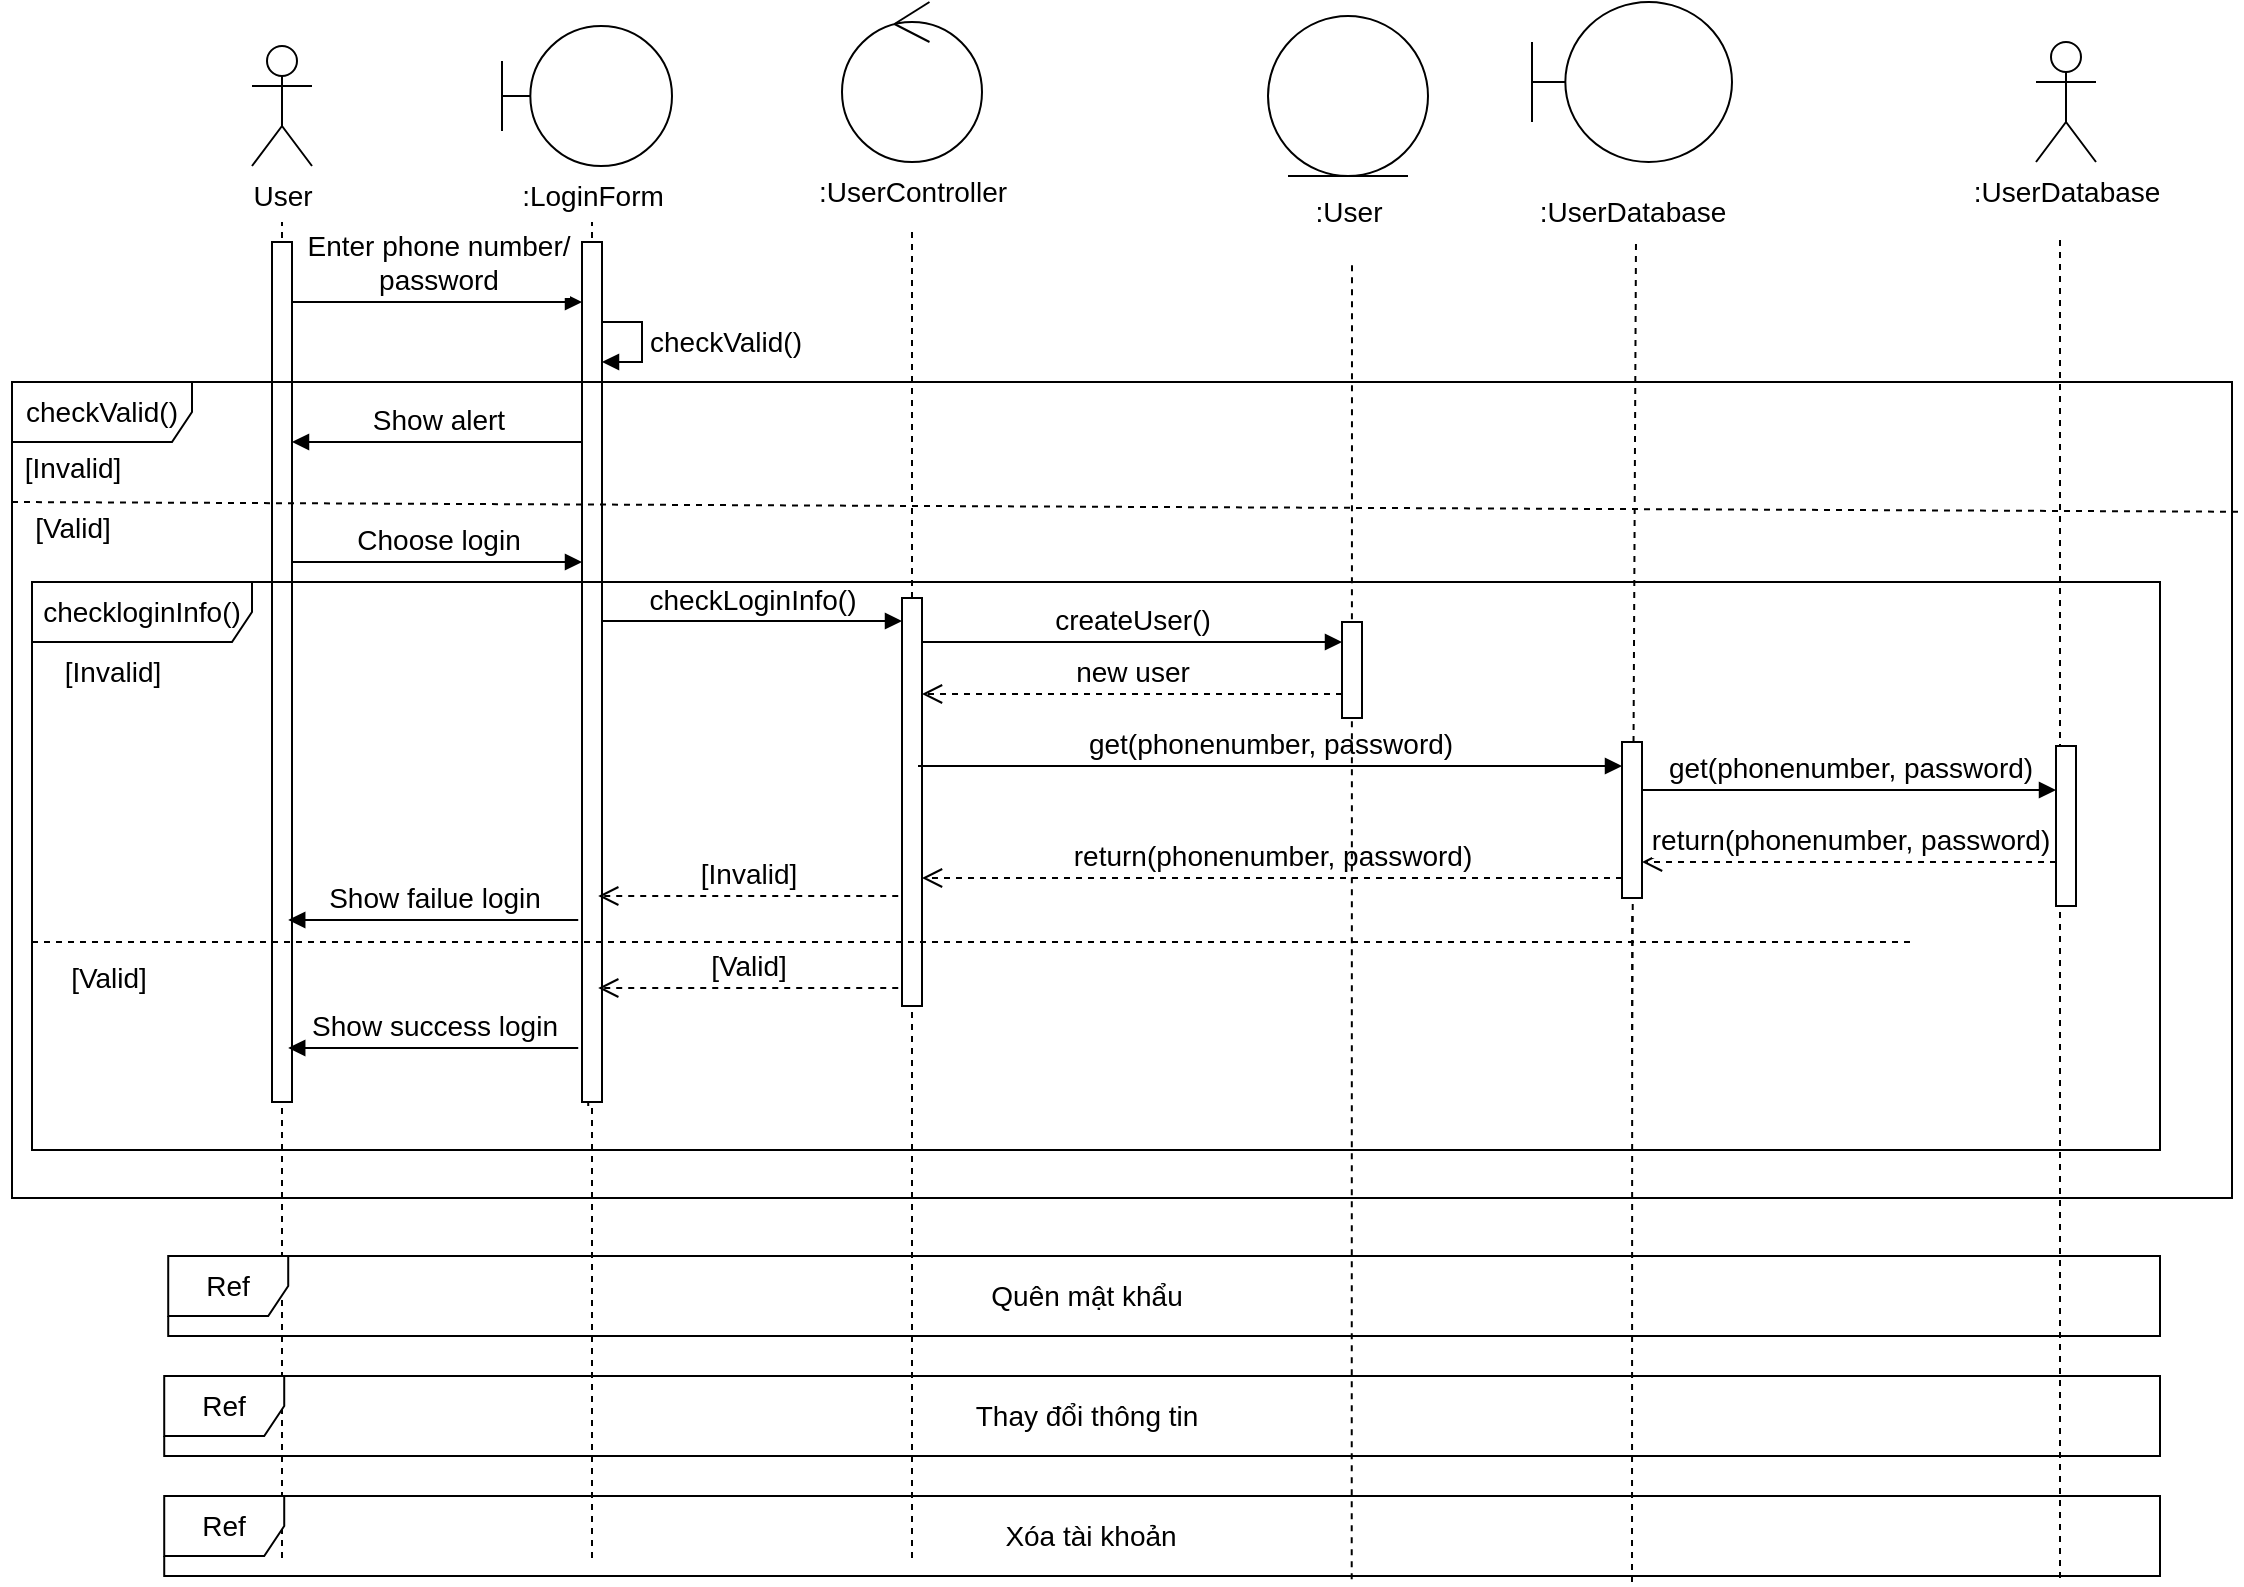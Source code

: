 <mxfile version="27.0.5" pages="12">
  <diagram name="Đăng nhập" id="lht2yAqTie1bBLS5vPWG">
    <mxGraphModel dx="1600" dy="992" grid="1" gridSize="12" guides="1" tooltips="1" connect="1" arrows="1" fold="1" page="1" pageScale="1" pageWidth="850" pageHeight="1100" math="0" shadow="0">
      <root>
        <mxCell id="0" />
        <mxCell id="1" parent="0" />
        <mxCell id="PMn3jfaiq3h9iqN9dBIE-18" value="User" style="shape=umlActor;verticalLabelPosition=bottom;verticalAlign=top;html=1;fontSize=14;" parent="1" vertex="1">
          <mxGeometry x="210" y="132" width="30" height="60" as="geometry" />
        </mxCell>
        <mxCell id="PMn3jfaiq3h9iqN9dBIE-20" value="" style="endArrow=none;dashed=1;html=1;rounded=0;fontSize=14;" parent="1" edge="1">
          <mxGeometry width="50" height="50" relative="1" as="geometry">
            <mxPoint x="225" y="888" as="sourcePoint" />
            <mxPoint x="225" y="220" as="targetPoint" />
          </mxGeometry>
        </mxCell>
        <mxCell id="PMn3jfaiq3h9iqN9dBIE-21" value="" style="html=1;points=[[0,0,0,0,5],[0,1,0,0,-5],[1,0,0,0,5],[1,1,0,0,-5]];perimeter=orthogonalPerimeter;outlineConnect=0;targetShapes=umlLifeline;portConstraint=eastwest;newEdgeStyle={&quot;curved&quot;:0,&quot;rounded&quot;:0};fontSize=14;" parent="1" vertex="1">
          <mxGeometry x="220" y="230" width="10" height="430" as="geometry" />
        </mxCell>
        <mxCell id="PMn3jfaiq3h9iqN9dBIE-23" value="" style="shape=umlBoundary;whiteSpace=wrap;html=1;fontSize=14;" parent="1" vertex="1">
          <mxGeometry x="335" y="122" width="85" height="70" as="geometry" />
        </mxCell>
        <mxCell id="PMn3jfaiq3h9iqN9dBIE-27" value="" style="endArrow=none;dashed=1;html=1;rounded=0;fontSize=14;" parent="1" edge="1">
          <mxGeometry width="50" height="50" relative="1" as="geometry">
            <mxPoint x="380" y="888" as="sourcePoint" />
            <mxPoint x="380" y="220" as="targetPoint" />
          </mxGeometry>
        </mxCell>
        <mxCell id="SNFBgIjMP2W_krhLGGVK-3" value="" style="endArrow=none;dashed=1;html=1;rounded=0;fontSize=14;" parent="1" edge="1">
          <mxGeometry width="50" height="50" relative="1" as="geometry">
            <mxPoint x="378.11" y="623" as="sourcePoint" />
            <mxPoint x="378.11" y="663" as="targetPoint" />
          </mxGeometry>
        </mxCell>
        <mxCell id="SNFBgIjMP2W_krhLGGVK-4" value="" style="html=1;points=[[0,0,0,0,5],[0,1,0,0,-5],[1,0,0,0,5],[1,1,0,0,-5]];perimeter=orthogonalPerimeter;outlineConnect=0;targetShapes=umlLifeline;portConstraint=eastwest;newEdgeStyle={&quot;curved&quot;:0,&quot;rounded&quot;:0};fontSize=14;" parent="1" vertex="1">
          <mxGeometry x="375" y="230" width="10" height="430" as="geometry" />
        </mxCell>
        <mxCell id="SNFBgIjMP2W_krhLGGVK-5" value="Enter phone number/&lt;br&gt;password" style="html=1;verticalAlign=bottom;endArrow=block;curved=0;rounded=0;fontSize=14;" parent="1" source="PMn3jfaiq3h9iqN9dBIE-21" target="SNFBgIjMP2W_krhLGGVK-4" edge="1">
          <mxGeometry width="80" relative="1" as="geometry">
            <mxPoint x="370" y="380" as="sourcePoint" />
            <mxPoint x="450" y="380" as="targetPoint" />
            <Array as="points">
              <mxPoint x="300" y="260" />
            </Array>
          </mxGeometry>
        </mxCell>
        <mxCell id="SNFBgIjMP2W_krhLGGVK-7" value="Show alert" style="html=1;verticalAlign=bottom;endArrow=block;curved=0;rounded=0;fontSize=14;" parent="1" source="SNFBgIjMP2W_krhLGGVK-4" target="PMn3jfaiq3h9iqN9dBIE-21" edge="1">
          <mxGeometry width="80" relative="1" as="geometry">
            <mxPoint x="370" y="290" as="sourcePoint" />
            <mxPoint x="480" y="240" as="targetPoint" />
            <Array as="points">
              <mxPoint x="300" y="330" />
            </Array>
          </mxGeometry>
        </mxCell>
        <mxCell id="SNFBgIjMP2W_krhLGGVK-12" value="checkValid()" style="html=1;align=left;spacingLeft=2;endArrow=block;rounded=0;edgeStyle=orthogonalEdgeStyle;curved=0;rounded=0;fontSize=14;" parent="1" source="SNFBgIjMP2W_krhLGGVK-4" target="SNFBgIjMP2W_krhLGGVK-4" edge="1">
          <mxGeometry relative="1" as="geometry">
            <mxPoint x="470" y="230" as="sourcePoint" />
            <Array as="points">
              <mxPoint x="405" y="270" />
              <mxPoint x="405" y="290" />
            </Array>
            <mxPoint x="475" y="260.029" as="targetPoint" />
          </mxGeometry>
        </mxCell>
        <mxCell id="pHxQ1LcWUf-RGRotZ4_d-1" value="checkValid()" style="shape=umlFrame;whiteSpace=wrap;html=1;pointerEvents=0;width=90;height=30;fontSize=14;" parent="1" vertex="1">
          <mxGeometry x="90" y="300" width="1110" height="408" as="geometry" />
        </mxCell>
        <mxCell id="pHxQ1LcWUf-RGRotZ4_d-3" value="" style="endArrow=none;dashed=1;html=1;rounded=0;entryX=1.003;entryY=0.159;entryDx=0;entryDy=0;entryPerimeter=0;fontSize=14;" parent="1" target="pHxQ1LcWUf-RGRotZ4_d-1" edge="1">
          <mxGeometry width="50" height="50" relative="1" as="geometry">
            <mxPoint x="90" y="360" as="sourcePoint" />
            <mxPoint x="600" y="380" as="targetPoint" />
          </mxGeometry>
        </mxCell>
        <mxCell id="pHxQ1LcWUf-RGRotZ4_d-4" value="[Invalid]" style="text;html=1;align=center;verticalAlign=middle;resizable=0;points=[];autosize=1;strokeColor=none;fillColor=none;fontSize=14;" parent="1" vertex="1">
          <mxGeometry x="84" y="325" width="72" height="36" as="geometry" />
        </mxCell>
        <mxCell id="pHxQ1LcWUf-RGRotZ4_d-5" value="[Valid]" style="text;html=1;align=center;verticalAlign=middle;resizable=0;points=[];autosize=1;strokeColor=none;fillColor=none;fontSize=14;" parent="1" vertex="1">
          <mxGeometry x="90" y="355" width="60" height="36" as="geometry" />
        </mxCell>
        <mxCell id="pHxQ1LcWUf-RGRotZ4_d-6" value="Choose login" style="html=1;verticalAlign=bottom;endArrow=block;curved=0;rounded=0;fontSize=14;" parent="1" source="PMn3jfaiq3h9iqN9dBIE-21" target="SNFBgIjMP2W_krhLGGVK-4" edge="1">
          <mxGeometry width="80" relative="1" as="geometry">
            <mxPoint x="400" y="420" as="sourcePoint" />
            <mxPoint x="480" y="420" as="targetPoint" />
            <Array as="points">
              <mxPoint x="300" y="390" />
            </Array>
          </mxGeometry>
        </mxCell>
        <mxCell id="pHxQ1LcWUf-RGRotZ4_d-7" value="" style="ellipse;shape=umlControl;whiteSpace=wrap;html=1;fontSize=14;" parent="1" vertex="1">
          <mxGeometry x="505" y="110" width="70" height="80" as="geometry" />
        </mxCell>
        <mxCell id="pHxQ1LcWUf-RGRotZ4_d-8" value="&lt;span style=&quot;text-wrap-mode: wrap;&quot;&gt;:UserController&lt;/span&gt;" style="text;html=1;align=center;verticalAlign=middle;resizable=0;points=[];autosize=1;strokeColor=none;fillColor=none;fontSize=14;" parent="1" vertex="1">
          <mxGeometry x="480" y="187" width="120" height="36" as="geometry" />
        </mxCell>
        <mxCell id="pHxQ1LcWUf-RGRotZ4_d-10" value="&lt;span style=&quot;text-wrap-mode: wrap;&quot;&gt;:LoginForm&lt;/span&gt;" style="text;html=1;align=center;verticalAlign=middle;resizable=0;points=[];autosize=1;strokeColor=none;fillColor=none;fontSize=14;" parent="1" vertex="1">
          <mxGeometry x="332" y="189" width="96" height="36" as="geometry" />
        </mxCell>
        <mxCell id="pHxQ1LcWUf-RGRotZ4_d-11" value="" style="endArrow=none;dashed=1;html=1;rounded=0;fontSize=14;" parent="1" target="pHxQ1LcWUf-RGRotZ4_d-8" edge="1">
          <mxGeometry width="50" height="50" relative="1" as="geometry">
            <mxPoint x="540" y="888" as="sourcePoint" />
            <mxPoint x="445" y="308" as="targetPoint" />
          </mxGeometry>
        </mxCell>
        <mxCell id="pHxQ1LcWUf-RGRotZ4_d-12" value="checkLoginInfo()" style="html=1;verticalAlign=bottom;endArrow=block;curved=0;rounded=0;fontSize=14;" parent="1" edge="1">
          <mxGeometry width="80" relative="1" as="geometry">
            <mxPoint x="385" y="419.5" as="sourcePoint" />
            <mxPoint x="535" y="419.5" as="targetPoint" />
            <Array as="points">
              <mxPoint x="470" y="419.5" />
            </Array>
          </mxGeometry>
        </mxCell>
        <mxCell id="pHxQ1LcWUf-RGRotZ4_d-13" value="" style="html=1;points=[[0,0,0,0,5],[0,1,0,0,-5],[1,0,0,0,5],[1,1,0,0,-5]];perimeter=orthogonalPerimeter;outlineConnect=0;targetShapes=umlLifeline;portConstraint=eastwest;newEdgeStyle={&quot;curved&quot;:0,&quot;rounded&quot;:0};fontSize=14;" parent="1" vertex="1">
          <mxGeometry x="535" y="408" width="10" height="204" as="geometry" />
        </mxCell>
        <mxCell id="pHxQ1LcWUf-RGRotZ4_d-17" value="" style="endArrow=none;dashed=1;html=1;rounded=0;fontSize=14;" parent="1" edge="1">
          <mxGeometry width="50" height="50" relative="1" as="geometry">
            <mxPoint x="900" y="636" as="sourcePoint" />
            <mxPoint x="902" y="228" as="targetPoint" />
          </mxGeometry>
        </mxCell>
        <mxCell id="pHxQ1LcWUf-RGRotZ4_d-19" value="get(phonenumber, password)" style="html=1;verticalAlign=bottom;endArrow=block;curved=0;rounded=0;fontSize=14;" parent="1" target="pHxQ1LcWUf-RGRotZ4_d-18" edge="1">
          <mxGeometry relative="1" as="geometry">
            <mxPoint x="543" y="492.0" as="sourcePoint" />
            <mxPoint x="1003" y="492.0" as="targetPoint" />
          </mxGeometry>
        </mxCell>
        <mxCell id="pHxQ1LcWUf-RGRotZ4_d-20" value="return(phonenumber, password)" style="html=1;verticalAlign=bottom;endArrow=open;dashed=1;endSize=8;curved=0;rounded=0;fontSize=14;" parent="1" source="pHxQ1LcWUf-RGRotZ4_d-18" edge="1">
          <mxGeometry relative="1" as="geometry">
            <mxPoint x="545" y="548" as="targetPoint" />
            <Array as="points">
              <mxPoint x="660" y="548" />
            </Array>
            <mxPoint x="1003.0" y="546" as="sourcePoint" />
          </mxGeometry>
        </mxCell>
        <mxCell id="pHxQ1LcWUf-RGRotZ4_d-21" value="checkloginInfo()" style="shape=umlFrame;whiteSpace=wrap;html=1;pointerEvents=0;width=110;height=30;fontSize=14;" parent="1" vertex="1">
          <mxGeometry x="100" y="400" width="1064" height="284" as="geometry" />
        </mxCell>
        <mxCell id="pHxQ1LcWUf-RGRotZ4_d-22" value="[Invalid]" style="text;html=1;align=center;verticalAlign=middle;resizable=0;points=[];autosize=1;strokeColor=none;fillColor=none;fontSize=14;" parent="1" vertex="1">
          <mxGeometry x="104" y="427" width="72" height="36" as="geometry" />
        </mxCell>
        <mxCell id="pHxQ1LcWUf-RGRotZ4_d-23" value="[Invalid]" style="html=1;verticalAlign=bottom;endArrow=open;dashed=1;endSize=8;curved=0;rounded=0;fontSize=14;" parent="1" edge="1">
          <mxGeometry relative="1" as="geometry">
            <mxPoint x="383.11" y="557" as="targetPoint" />
            <mxPoint x="533.11" y="557" as="sourcePoint" />
            <Array as="points">
              <mxPoint x="454.11" y="557" />
            </Array>
          </mxGeometry>
        </mxCell>
        <mxCell id="pHxQ1LcWUf-RGRotZ4_d-26" value="Show failue login" style="html=1;verticalAlign=bottom;endArrow=block;curved=0;rounded=0;fontSize=14;" parent="1" edge="1">
          <mxGeometry width="80" relative="1" as="geometry">
            <mxPoint x="373.11" y="569" as="sourcePoint" />
            <mxPoint x="228.11" y="569" as="targetPoint" />
            <Array as="points">
              <mxPoint x="298.11" y="569" />
            </Array>
          </mxGeometry>
        </mxCell>
        <mxCell id="pHxQ1LcWUf-RGRotZ4_d-27" value="[Valid]" style="html=1;verticalAlign=bottom;endArrow=open;dashed=1;endSize=8;curved=0;rounded=0;fontSize=14;" parent="1" edge="1">
          <mxGeometry relative="1" as="geometry">
            <mxPoint x="383.11" y="603" as="targetPoint" />
            <mxPoint x="533.11" y="603" as="sourcePoint" />
            <Array as="points">
              <mxPoint x="458.11" y="603" />
            </Array>
          </mxGeometry>
        </mxCell>
        <mxCell id="pHxQ1LcWUf-RGRotZ4_d-28" value="Show success login" style="html=1;verticalAlign=bottom;endArrow=block;curved=0;rounded=0;fontSize=14;" parent="1" edge="1">
          <mxGeometry width="80" relative="1" as="geometry">
            <mxPoint x="373.11" y="633" as="sourcePoint" />
            <mxPoint x="228.11" y="633" as="targetPoint" />
            <Array as="points">
              <mxPoint x="308.11" y="633" />
            </Array>
          </mxGeometry>
        </mxCell>
        <mxCell id="pHxQ1LcWUf-RGRotZ4_d-29" value="" style="endArrow=none;dashed=1;html=1;rounded=0;entryX=0.998;entryY=0.552;entryDx=0;entryDy=0;entryPerimeter=0;exitX=0.002;exitY=0.552;exitDx=0;exitDy=0;exitPerimeter=0;fontSize=14;" parent="1" edge="1">
          <mxGeometry width="50" height="50" relative="1" as="geometry">
            <mxPoint x="99.998" y="579.96" as="sourcePoint" />
            <mxPoint x="1040.222" y="579.96" as="targetPoint" />
          </mxGeometry>
        </mxCell>
        <mxCell id="pHxQ1LcWUf-RGRotZ4_d-30" value="[Valid]" style="text;html=1;align=center;verticalAlign=middle;resizable=0;points=[];autosize=1;strokeColor=none;fillColor=none;fontSize=14;" parent="1" vertex="1">
          <mxGeometry x="108.11" y="580" width="60" height="36" as="geometry" />
        </mxCell>
        <mxCell id="pHxQ1LcWUf-RGRotZ4_d-31" value="Ref" style="shape=umlFrame;whiteSpace=wrap;html=1;pointerEvents=0;fontSize=14;" parent="1" vertex="1">
          <mxGeometry x="168.11" y="737" width="995.89" height="40" as="geometry" />
        </mxCell>
        <mxCell id="pHxQ1LcWUf-RGRotZ4_d-32" value="Quên mật khẩu" style="text;html=1;align=center;verticalAlign=middle;resizable=0;points=[];autosize=1;strokeColor=none;fillColor=none;fontSize=14;" parent="1" vertex="1">
          <mxGeometry x="567.11" y="739" width="120" height="36" as="geometry" />
        </mxCell>
        <mxCell id="pHxQ1LcWUf-RGRotZ4_d-36" value="" style="shape=umlBoundary;whiteSpace=wrap;html=1;fontSize=14;" parent="1" vertex="1">
          <mxGeometry x="850" y="110" width="100" height="80" as="geometry" />
        </mxCell>
        <mxCell id="pHxQ1LcWUf-RGRotZ4_d-37" value="&lt;span style=&quot;text-wrap-mode: wrap;&quot;&gt;:UserDatabase&lt;/span&gt;" style="text;html=1;align=center;verticalAlign=middle;resizable=0;points=[];autosize=1;strokeColor=none;fillColor=none;fontSize=14;" parent="1" vertex="1">
          <mxGeometry x="840" y="197" width="120" height="36" as="geometry" />
        </mxCell>
        <mxCell id="pHxQ1LcWUf-RGRotZ4_d-38" value=":UserDatabase" style="shape=umlActor;verticalLabelPosition=bottom;verticalAlign=top;html=1;fontSize=14;" parent="1" vertex="1">
          <mxGeometry x="1102" y="130" width="30" height="60" as="geometry" />
        </mxCell>
        <mxCell id="pHxQ1LcWUf-RGRotZ4_d-39" value="" style="endArrow=none;dashed=1;html=1;rounded=0;fontSize=14;" parent="1" edge="1">
          <mxGeometry width="50" height="50" relative="1" as="geometry">
            <mxPoint x="1114" y="898" as="sourcePoint" />
            <mxPoint x="1114" y="228" as="targetPoint" />
          </mxGeometry>
        </mxCell>
        <mxCell id="pHxQ1LcWUf-RGRotZ4_d-46" value="" style="html=1;points=[[0,0,0,0,5],[0,1,0,0,-5],[1,0,0,0,5],[1,1,0,0,-5]];perimeter=orthogonalPerimeter;outlineConnect=0;targetShapes=umlLifeline;portConstraint=eastwest;newEdgeStyle={&quot;curved&quot;:0,&quot;rounded&quot;:0};fontSize=14;" parent="1" vertex="1">
          <mxGeometry x="1112" y="482" width="10" height="80" as="geometry" />
        </mxCell>
        <mxCell id="pHxQ1LcWUf-RGRotZ4_d-47" value="&lt;span&gt;get(phonenumber, password)&lt;/span&gt;" style="html=1;verticalAlign=bottom;endArrow=block;curved=0;rounded=0;fontSize=14;" parent="1" source="pHxQ1LcWUf-RGRotZ4_d-18" target="pHxQ1LcWUf-RGRotZ4_d-46" edge="1">
          <mxGeometry relative="1" as="geometry">
            <mxPoint x="980" y="445" as="sourcePoint" />
            <Array as="points">
              <mxPoint x="970" y="504" />
            </Array>
          </mxGeometry>
        </mxCell>
        <mxCell id="pHxQ1LcWUf-RGRotZ4_d-48" value="&lt;span&gt;return(phonenumber, password)&lt;/span&gt;" style="html=1;verticalAlign=bottom;endArrow=open;dashed=1;endSize=8;curved=0;rounded=0;fontSize=14;" parent="1" edge="1">
          <mxGeometry relative="1" as="geometry">
            <mxPoint x="905.0" y="540" as="targetPoint" />
            <Array as="points">
              <mxPoint x="982" y="540" />
            </Array>
            <mxPoint x="1112" y="540" as="sourcePoint" />
          </mxGeometry>
        </mxCell>
        <mxCell id="Pweeal7oUAN1dTgSv4Ve-1" value="Ref" style="shape=umlFrame;whiteSpace=wrap;html=1;pointerEvents=0;fontSize=14;" parent="1" vertex="1">
          <mxGeometry x="166.11" y="797" width="997.89" height="40" as="geometry" />
        </mxCell>
        <mxCell id="Pweeal7oUAN1dTgSv4Ve-2" value="Thay đổi thông tin" style="text;html=1;align=center;verticalAlign=middle;resizable=0;points=[];autosize=1;strokeColor=none;fillColor=none;fontSize=14;" parent="1" vertex="1">
          <mxGeometry x="561.11" y="799" width="132" height="36" as="geometry" />
        </mxCell>
        <mxCell id="Pweeal7oUAN1dTgSv4Ve-3" value="Ref" style="shape=umlFrame;whiteSpace=wrap;html=1;pointerEvents=0;fontSize=14;" parent="1" vertex="1">
          <mxGeometry x="166.11" y="857" width="997.89" height="40" as="geometry" />
        </mxCell>
        <mxCell id="Pweeal7oUAN1dTgSv4Ve-4" value="Xóa tài khoản" style="text;html=1;align=center;verticalAlign=middle;resizable=0;points=[];autosize=1;strokeColor=none;fillColor=none;fontSize=14;" parent="1" vertex="1">
          <mxGeometry x="575.11" y="859" width="108" height="36" as="geometry" />
        </mxCell>
        <mxCell id="0V_l8xW3UH3vBMOlcoQp-1" value="" style="endArrow=none;dashed=1;html=1;rounded=0;fontSize=14;exitX=0.595;exitY=1.04;exitDx=0;exitDy=0;exitPerimeter=0;" edge="1" parent="1" source="Pweeal7oUAN1dTgSv4Ve-3">
          <mxGeometry width="50" height="50" relative="1" as="geometry">
            <mxPoint x="760" y="886" as="sourcePoint" />
            <mxPoint x="760" y="240" as="targetPoint" />
          </mxGeometry>
        </mxCell>
        <mxCell id="0V_l8xW3UH3vBMOlcoQp-2" value="" style="html=1;points=[[0,0,0,0,5],[0,1,0,0,-5],[1,0,0,0,5],[1,1,0,0,-5]];perimeter=orthogonalPerimeter;outlineConnect=0;targetShapes=umlLifeline;portConstraint=eastwest;newEdgeStyle={&quot;curved&quot;:0,&quot;rounded&quot;:0};fontSize=14;" vertex="1" parent="1">
          <mxGeometry x="755" y="420" width="10" height="48" as="geometry" />
        </mxCell>
        <mxCell id="0V_l8xW3UH3vBMOlcoQp-4" value=":User" style="text;html=1;align=center;verticalAlign=middle;resizable=0;points=[];autosize=1;strokeColor=none;fillColor=none;fontSize=14;" vertex="1" parent="1">
          <mxGeometry x="728" y="197" width="60" height="36" as="geometry" />
        </mxCell>
        <mxCell id="0V_l8xW3UH3vBMOlcoQp-5" value="createUser()" style="html=1;verticalAlign=bottom;endArrow=block;curved=0;rounded=0;fontSize=14;" edge="1" parent="1" target="0V_l8xW3UH3vBMOlcoQp-2">
          <mxGeometry width="80" relative="1" as="geometry">
            <mxPoint x="545" y="430" as="sourcePoint" />
            <mxPoint x="713" y="430" as="targetPoint" />
            <Array as="points">
              <mxPoint x="648" y="430" />
            </Array>
          </mxGeometry>
        </mxCell>
        <mxCell id="Qm1Torl5pLxjE5RHPwLs-1" value="new user" style="html=1;verticalAlign=bottom;endArrow=open;dashed=1;endSize=8;curved=0;rounded=0;fontSize=14;" edge="1" parent="1" source="0V_l8xW3UH3vBMOlcoQp-2" target="pHxQ1LcWUf-RGRotZ4_d-13">
          <mxGeometry relative="1" as="geometry">
            <mxPoint x="545" y="456" as="targetPoint" />
            <mxPoint x="695" y="456" as="sourcePoint" />
            <Array as="points">
              <mxPoint x="616" y="456" />
            </Array>
          </mxGeometry>
        </mxCell>
        <mxCell id="Qm1Torl5pLxjE5RHPwLs-2" value="" style="endArrow=none;dashed=1;html=1;rounded=0;fontSize=14;" edge="1" parent="1">
          <mxGeometry width="50" height="50" relative="1" as="geometry">
            <mxPoint x="900" y="900" as="sourcePoint" />
            <mxPoint x="900.11" y="567" as="targetPoint" />
          </mxGeometry>
        </mxCell>
        <mxCell id="pHxQ1LcWUf-RGRotZ4_d-18" value="" style="html=1;points=[[0,0,0,0,5],[0,1,0,0,-5],[1,0,0,0,5],[1,1,0,0,-5]];perimeter=orthogonalPerimeter;outlineConnect=0;targetShapes=umlLifeline;portConstraint=eastwest;newEdgeStyle={&quot;curved&quot;:0,&quot;rounded&quot;:0};fontSize=14;" parent="1" vertex="1">
          <mxGeometry x="895" y="480" width="10" height="78" as="geometry" />
        </mxCell>
        <mxCell id="Qm1Torl5pLxjE5RHPwLs-4" value="" style="ellipse;shape=umlEntity;whiteSpace=wrap;html=1;fontSize=14;" vertex="1" parent="1">
          <mxGeometry x="718" y="117" width="80" height="80" as="geometry" />
        </mxCell>
      </root>
    </mxGraphModel>
  </diagram>
  <diagram id="lVGUGqA9dGwViOQ1zjeg" name="Đổi mật khẩu">
    <mxGraphModel dx="1360" dy="843" grid="1" gridSize="12" guides="1" tooltips="1" connect="1" arrows="1" fold="1" page="1" pageScale="1" pageWidth="850" pageHeight="1100" math="0" shadow="0">
      <root>
        <mxCell id="0" />
        <mxCell id="1" parent="0" />
        <mxCell id="FCo0-ONp6flalBKuaQ2e-1" value="User" style="shape=umlActor;verticalLabelPosition=bottom;verticalAlign=top;html=1;fontSize=14;" parent="1" vertex="1">
          <mxGeometry x="192" y="133" width="30" height="60" as="geometry" />
        </mxCell>
        <mxCell id="FCo0-ONp6flalBKuaQ2e-2" value="" style="endArrow=none;dashed=1;html=1;rounded=0;fontSize=14;" parent="1" edge="1">
          <mxGeometry width="50" height="50" relative="1" as="geometry">
            <mxPoint x="207" y="925" as="sourcePoint" />
            <mxPoint x="207" y="221" as="targetPoint" />
          </mxGeometry>
        </mxCell>
        <mxCell id="FCo0-ONp6flalBKuaQ2e-3" value="" style="html=1;points=[[0,0,0,0,5],[0,1,0,0,-5],[1,0,0,0,5],[1,1,0,0,-5]];perimeter=orthogonalPerimeter;outlineConnect=0;targetShapes=umlLifeline;portConstraint=eastwest;newEdgeStyle={&quot;curved&quot;:0,&quot;rounded&quot;:0};fontSize=14;" parent="1" vertex="1">
          <mxGeometry x="202" y="231" width="10" height="574" as="geometry" />
        </mxCell>
        <mxCell id="FCo0-ONp6flalBKuaQ2e-4" value="" style="shape=umlBoundary;whiteSpace=wrap;html=1;fontSize=14;" parent="1" vertex="1">
          <mxGeometry x="335" y="122" width="85" height="70" as="geometry" />
        </mxCell>
        <mxCell id="FCo0-ONp6flalBKuaQ2e-5" value="" style="endArrow=none;dashed=1;html=1;rounded=0;fontSize=14;" parent="1" edge="1">
          <mxGeometry width="50" height="50" relative="1" as="geometry">
            <mxPoint x="380" y="924" as="sourcePoint" />
            <mxPoint x="380" y="220" as="targetPoint" />
          </mxGeometry>
        </mxCell>
        <mxCell id="FCo0-ONp6flalBKuaQ2e-6" value="" style="endArrow=none;dashed=1;html=1;rounded=0;fontSize=14;" parent="1" target="FCo0-ONp6flalBKuaQ2e-7" edge="1">
          <mxGeometry width="50" height="50" relative="1" as="geometry">
            <mxPoint x="380" y="570" as="sourcePoint" />
            <mxPoint x="380" y="220" as="targetPoint" />
          </mxGeometry>
        </mxCell>
        <mxCell id="FCo0-ONp6flalBKuaQ2e-7" value="" style="html=1;points=[[0,0,0,0,5],[0,1,0,0,-5],[1,0,0,0,5],[1,1,0,0,-5]];perimeter=orthogonalPerimeter;outlineConnect=0;targetShapes=umlLifeline;portConstraint=eastwest;newEdgeStyle={&quot;curved&quot;:0,&quot;rounded&quot;:0};fontSize=14;" parent="1" vertex="1">
          <mxGeometry x="375" y="230" width="10" height="574" as="geometry" />
        </mxCell>
        <mxCell id="FCo0-ONp6flalBKuaQ2e-8" value="Enter phonenumber" style="html=1;verticalAlign=bottom;endArrow=block;curved=0;rounded=0;fontSize=14;" parent="1" source="FCo0-ONp6flalBKuaQ2e-3" target="FCo0-ONp6flalBKuaQ2e-7" edge="1">
          <mxGeometry width="80" relative="1" as="geometry">
            <mxPoint x="370" y="380" as="sourcePoint" />
            <mxPoint x="450" y="380" as="targetPoint" />
            <Array as="points">
              <mxPoint x="300" y="260" />
            </Array>
          </mxGeometry>
        </mxCell>
        <mxCell id="FCo0-ONp6flalBKuaQ2e-9" value="Show alert" style="html=1;verticalAlign=bottom;endArrow=block;curved=0;rounded=0;fontSize=14;" parent="1" source="FCo0-ONp6flalBKuaQ2e-7" target="FCo0-ONp6flalBKuaQ2e-3" edge="1">
          <mxGeometry width="80" relative="1" as="geometry">
            <mxPoint x="370" y="290" as="sourcePoint" />
            <mxPoint x="480" y="240" as="targetPoint" />
            <Array as="points">
              <mxPoint x="300" y="330" />
            </Array>
          </mxGeometry>
        </mxCell>
        <mxCell id="FCo0-ONp6flalBKuaQ2e-10" value="checkValid()" style="html=1;align=left;spacingLeft=2;endArrow=block;rounded=0;edgeStyle=orthogonalEdgeStyle;curved=0;rounded=0;fontSize=14;" parent="1" source="FCo0-ONp6flalBKuaQ2e-7" target="FCo0-ONp6flalBKuaQ2e-7" edge="1">
          <mxGeometry relative="1" as="geometry">
            <mxPoint x="470" y="230" as="sourcePoint" />
            <Array as="points">
              <mxPoint x="405" y="270" />
              <mxPoint x="405" y="290" />
            </Array>
            <mxPoint x="475" y="260.029" as="targetPoint" />
          </mxGeometry>
        </mxCell>
        <mxCell id="FCo0-ONp6flalBKuaQ2e-11" value="checkValid()" style="shape=umlFrame;whiteSpace=wrap;html=1;pointerEvents=0;width=90;height=30;fontSize=14;" parent="1" vertex="1">
          <mxGeometry x="90" y="300" width="822" height="540" as="geometry" />
        </mxCell>
        <mxCell id="FCo0-ONp6flalBKuaQ2e-12" value="" style="endArrow=none;dashed=1;html=1;rounded=0;fontSize=14;" parent="1" edge="1">
          <mxGeometry width="50" height="50" relative="1" as="geometry">
            <mxPoint x="90" y="360" as="sourcePoint" />
            <mxPoint x="912" y="360" as="targetPoint" />
          </mxGeometry>
        </mxCell>
        <mxCell id="FCo0-ONp6flalBKuaQ2e-13" value="[Invalid]" style="text;html=1;align=center;verticalAlign=middle;resizable=0;points=[];autosize=1;strokeColor=none;fillColor=none;fontSize=14;" parent="1" vertex="1">
          <mxGeometry x="84" y="325" width="72" height="36" as="geometry" />
        </mxCell>
        <mxCell id="FCo0-ONp6flalBKuaQ2e-14" value="[Valid]" style="text;html=1;align=center;verticalAlign=middle;resizable=0;points=[];autosize=1;strokeColor=none;fillColor=none;fontSize=14;" parent="1" vertex="1">
          <mxGeometry x="90" y="355" width="60" height="36" as="geometry" />
        </mxCell>
        <mxCell id="FCo0-ONp6flalBKuaQ2e-15" value="Choose send code" style="html=1;verticalAlign=bottom;endArrow=block;curved=0;rounded=0;fontSize=14;" parent="1" source="FCo0-ONp6flalBKuaQ2e-3" target="FCo0-ONp6flalBKuaQ2e-7" edge="1">
          <mxGeometry width="80" relative="1" as="geometry">
            <mxPoint x="400" y="420" as="sourcePoint" />
            <mxPoint x="480" y="420" as="targetPoint" />
            <Array as="points">
              <mxPoint x="300" y="390" />
            </Array>
          </mxGeometry>
        </mxCell>
        <mxCell id="FCo0-ONp6flalBKuaQ2e-16" value="" style="ellipse;shape=umlControl;whiteSpace=wrap;html=1;fontSize=14;" parent="1" vertex="1">
          <mxGeometry x="505" y="110" width="70" height="80" as="geometry" />
        </mxCell>
        <mxCell id="FCo0-ONp6flalBKuaQ2e-17" value="&lt;span style=&quot;text-wrap-mode: wrap;&quot;&gt;:UserController&lt;/span&gt;" style="text;html=1;align=center;verticalAlign=middle;resizable=0;points=[];autosize=1;strokeColor=none;fillColor=none;fontSize=14;" parent="1" vertex="1">
          <mxGeometry x="480" y="187" width="120" height="36" as="geometry" />
        </mxCell>
        <mxCell id="FCo0-ONp6flalBKuaQ2e-18" value="&lt;span style=&quot;text-wrap-mode: wrap;&quot;&gt;:NewPasswordForm&lt;/span&gt;" style="text;html=1;align=center;verticalAlign=middle;resizable=0;points=[];autosize=1;strokeColor=none;fillColor=none;fontSize=14;" parent="1" vertex="1">
          <mxGeometry x="302" y="189" width="156" height="36" as="geometry" />
        </mxCell>
        <mxCell id="FCo0-ONp6flalBKuaQ2e-19" value="" style="endArrow=none;dashed=1;html=1;rounded=0;fontSize=14;" parent="1" target="FCo0-ONp6flalBKuaQ2e-17" edge="1">
          <mxGeometry width="50" height="50" relative="1" as="geometry">
            <mxPoint x="540" y="924" as="sourcePoint" />
            <mxPoint x="445" y="308" as="targetPoint" />
          </mxGeometry>
        </mxCell>
        <mxCell id="FCo0-ONp6flalBKuaQ2e-20" value="sendCode()" style="html=1;verticalAlign=bottom;endArrow=block;curved=0;rounded=0;fontSize=14;" parent="1" source="FCo0-ONp6flalBKuaQ2e-7" target="FCo0-ONp6flalBKuaQ2e-21" edge="1">
          <mxGeometry width="80" relative="1" as="geometry">
            <mxPoint x="410" y="430" as="sourcePoint" />
            <mxPoint x="490" y="430" as="targetPoint" />
            <Array as="points">
              <mxPoint x="470" y="430" />
            </Array>
          </mxGeometry>
        </mxCell>
        <mxCell id="FCo0-ONp6flalBKuaQ2e-21" value="" style="html=1;points=[[0,0,0,0,5],[0,1,0,0,-5],[1,0,0,0,5],[1,1,0,0,-5]];perimeter=orthogonalPerimeter;outlineConnect=0;targetShapes=umlLifeline;portConstraint=eastwest;newEdgeStyle={&quot;curved&quot;:0,&quot;rounded&quot;:0};fontSize=14;" parent="1" vertex="1">
          <mxGeometry x="535" y="408" width="10" height="396" as="geometry" />
        </mxCell>
        <mxCell id="FCo0-ONp6flalBKuaQ2e-28" value="success" style="html=1;verticalAlign=bottom;endArrow=open;dashed=1;endSize=8;curved=0;rounded=0;fontSize=14;" parent="1" source="FCo0-ONp6flalBKuaQ2e-21" target="FCo0-ONp6flalBKuaQ2e-7" edge="1">
          <mxGeometry relative="1" as="geometry">
            <mxPoint x="555" y="485" as="targetPoint" />
            <mxPoint x="725" y="485" as="sourcePoint" />
            <Array as="points">
              <mxPoint x="456" y="492" />
            </Array>
          </mxGeometry>
        </mxCell>
        <mxCell id="FCo0-ONp6flalBKuaQ2e-29" value="Show send code success" style="html=1;verticalAlign=bottom;endArrow=block;curved=0;rounded=0;fontSize=14;" parent="1" source="FCo0-ONp6flalBKuaQ2e-7" target="FCo0-ONp6flalBKuaQ2e-3" edge="1">
          <mxGeometry width="80" relative="1" as="geometry">
            <mxPoint x="385" y="340" as="sourcePoint" />
            <mxPoint x="240" y="340" as="targetPoint" />
            <Array as="points">
              <mxPoint x="300" y="510" />
            </Array>
          </mxGeometry>
        </mxCell>
        <mxCell id="4k_-eSurIzz81q9YkGPV-1" value="Enter Code" style="html=1;verticalAlign=bottom;endArrow=block;curved=0;rounded=0;fontSize=14;" parent="1" source="FCo0-ONp6flalBKuaQ2e-3" edge="1">
          <mxGeometry width="80" relative="1" as="geometry">
            <mxPoint x="230" y="540" as="sourcePoint" />
            <mxPoint x="375" y="540" as="targetPoint" />
            <Array as="points">
              <mxPoint x="312" y="540" />
            </Array>
          </mxGeometry>
        </mxCell>
        <mxCell id="4k_-eSurIzz81q9YkGPV-2" value="sendCode()" style="html=1;align=left;spacingLeft=2;endArrow=block;rounded=0;edgeStyle=orthogonalEdgeStyle;curved=0;rounded=0;fontSize=14;" parent="1" source="FCo0-ONp6flalBKuaQ2e-21" target="FCo0-ONp6flalBKuaQ2e-21" edge="1">
          <mxGeometry relative="1" as="geometry">
            <mxPoint x="789" y="468" as="sourcePoint" />
            <Array as="points">
              <mxPoint x="576" y="444" />
              <mxPoint x="576" y="468" />
            </Array>
            <mxPoint x="789" y="492" as="targetPoint" />
          </mxGeometry>
        </mxCell>
        <mxCell id="4k_-eSurIzz81q9YkGPV-3" value="checkCode()" style="html=1;verticalAlign=bottom;endArrow=block;curved=0;rounded=0;fontSize=14;" parent="1" target="FCo0-ONp6flalBKuaQ2e-21" edge="1">
          <mxGeometry width="80" relative="1" as="geometry">
            <mxPoint x="377.5" y="550" as="sourcePoint" />
            <mxPoint x="522.5" y="550" as="targetPoint" />
            <Array as="points" />
          </mxGeometry>
        </mxCell>
        <mxCell id="Zz_cgDFKvd-fRCbT6bn_-1" value="checkCode()" style="html=1;align=left;spacingLeft=2;endArrow=block;rounded=0;edgeStyle=orthogonalEdgeStyle;curved=0;rounded=0;fontSize=14;" parent="1" source="FCo0-ONp6flalBKuaQ2e-21" target="FCo0-ONp6flalBKuaQ2e-21" edge="1">
          <mxGeometry relative="1" as="geometry">
            <mxPoint x="557" y="456" as="sourcePoint" />
            <Array as="points">
              <mxPoint x="576" y="564" />
              <mxPoint x="576" y="588" />
            </Array>
            <mxPoint x="557" y="480" as="targetPoint" />
          </mxGeometry>
        </mxCell>
        <mxCell id="Zz_cgDFKvd-fRCbT6bn_-2" value="success" style="html=1;verticalAlign=bottom;endArrow=open;dashed=1;endSize=8;curved=0;rounded=0;fontSize=14;" parent="1" source="FCo0-ONp6flalBKuaQ2e-21" target="FCo0-ONp6flalBKuaQ2e-7" edge="1">
          <mxGeometry relative="1" as="geometry">
            <mxPoint x="397" y="504" as="targetPoint" />
            <mxPoint x="547" y="504" as="sourcePoint" />
            <Array as="points">
              <mxPoint x="456" y="600" />
            </Array>
          </mxGeometry>
        </mxCell>
        <mxCell id="Zz_cgDFKvd-fRCbT6bn_-3" value="Show send code success" style="html=1;verticalAlign=bottom;endArrow=block;curved=0;rounded=0;fontSize=14;" parent="1" source="FCo0-ONp6flalBKuaQ2e-7" target="FCo0-ONp6flalBKuaQ2e-3" edge="1">
          <mxGeometry width="80" relative="1" as="geometry">
            <mxPoint x="387" y="522" as="sourcePoint" />
            <mxPoint x="242" y="522" as="targetPoint" />
            <Array as="points">
              <mxPoint x="300" y="612" />
            </Array>
          </mxGeometry>
        </mxCell>
        <mxCell id="Zz_cgDFKvd-fRCbT6bn_-4" value="Enter new password" style="html=1;verticalAlign=bottom;endArrow=block;curved=0;rounded=0;fontSize=14;" parent="1" source="FCo0-ONp6flalBKuaQ2e-3" target="FCo0-ONp6flalBKuaQ2e-7" edge="1">
          <mxGeometry width="80" relative="1" as="geometry">
            <mxPoint x="242" y="552" as="sourcePoint" />
            <mxPoint x="387" y="552" as="targetPoint" />
            <Array as="points">
              <mxPoint x="300" y="660" />
            </Array>
          </mxGeometry>
        </mxCell>
        <mxCell id="Zz_cgDFKvd-fRCbT6bn_-5" value="changePassword()" style="html=1;verticalAlign=bottom;endArrow=block;curved=0;rounded=0;fontSize=14;" parent="1" source="FCo0-ONp6flalBKuaQ2e-7" target="FCo0-ONp6flalBKuaQ2e-21" edge="1">
          <mxGeometry width="80" relative="1" as="geometry">
            <mxPoint x="389.5" y="562" as="sourcePoint" />
            <mxPoint x="547" y="562" as="targetPoint" />
            <Array as="points">
              <mxPoint x="444" y="684" />
            </Array>
          </mxGeometry>
        </mxCell>
        <mxCell id="bXRS9iDT4WdcSa2_dVt6-1" value="" style="endArrow=none;dashed=1;html=1;rounded=0;fontSize=14;" parent="1" source="bXRS9iDT4WdcSa2_dVt6-11" edge="1">
          <mxGeometry width="50" height="50" relative="1" as="geometry">
            <mxPoint x="698" y="876" as="sourcePoint" />
            <mxPoint x="698" y="218" as="targetPoint" />
          </mxGeometry>
        </mxCell>
        <mxCell id="bXRS9iDT4WdcSa2_dVt6-3" value="" style="shape=umlBoundary;whiteSpace=wrap;html=1;fontSize=14;" parent="1" vertex="1">
          <mxGeometry x="646" y="112" width="100" height="80" as="geometry" />
        </mxCell>
        <mxCell id="bXRS9iDT4WdcSa2_dVt6-4" value="&lt;span style=&quot;text-wrap-mode: wrap;&quot;&gt;:UserDatabase&lt;/span&gt;" style="text;html=1;align=center;verticalAlign=middle;resizable=0;points=[];autosize=1;strokeColor=none;fillColor=none;fontSize=14;" parent="1" vertex="1">
          <mxGeometry x="636" y="187" width="120" height="36" as="geometry" />
        </mxCell>
        <mxCell id="bXRS9iDT4WdcSa2_dVt6-5" value=":UserDatabase" style="shape=umlActor;verticalLabelPosition=bottom;verticalAlign=top;html=1;fontSize=14;" parent="1" vertex="1">
          <mxGeometry x="816" y="133" width="30" height="60" as="geometry" />
        </mxCell>
        <mxCell id="bXRS9iDT4WdcSa2_dVt6-6" value="" style="endArrow=none;dashed=1;html=1;rounded=0;fontSize=14;" parent="1" source="ij4DqqbmbFanaINQP8lk-4" edge="1">
          <mxGeometry width="50" height="50" relative="1" as="geometry">
            <mxPoint x="828" y="877" as="sourcePoint" />
            <mxPoint x="828" y="219" as="targetPoint" />
          </mxGeometry>
        </mxCell>
        <mxCell id="bXRS9iDT4WdcSa2_dVt6-13" value="" style="endArrow=none;dashed=1;html=1;rounded=0;fontSize=14;" parent="1" target="bXRS9iDT4WdcSa2_dVt6-11" edge="1">
          <mxGeometry width="50" height="50" relative="1" as="geometry">
            <mxPoint x="698" y="924" as="sourcePoint" />
            <mxPoint x="698" y="218" as="targetPoint" />
          </mxGeometry>
        </mxCell>
        <mxCell id="bXRS9iDT4WdcSa2_dVt6-11" value="" style="html=1;points=[[0,0,0,0,5],[0,1,0,0,-5],[1,0,0,0,5],[1,1,0,0,-5]];perimeter=orthogonalPerimeter;outlineConnect=0;targetShapes=umlLifeline;portConstraint=eastwest;newEdgeStyle={&quot;curved&quot;:0,&quot;rounded&quot;:0};fontSize=14;" parent="1" vertex="1">
          <mxGeometry x="691" y="696" width="10" height="80" as="geometry" />
        </mxCell>
        <mxCell id="bXRS9iDT4WdcSa2_dVt6-14" value="changePassword()" style="html=1;verticalAlign=bottom;endArrow=block;curved=0;rounded=0;fontSize=14;" parent="1" source="FCo0-ONp6flalBKuaQ2e-21" target="bXRS9iDT4WdcSa2_dVt6-11" edge="1">
          <mxGeometry width="80" relative="1" as="geometry">
            <mxPoint x="594" y="735.5" as="sourcePoint" />
            <mxPoint x="744" y="735.5" as="targetPoint" />
            <Array as="points">
              <mxPoint x="660" y="696" />
            </Array>
          </mxGeometry>
        </mxCell>
        <mxCell id="ij4DqqbmbFanaINQP8lk-5" value="" style="endArrow=none;dashed=1;html=1;rounded=0;fontSize=14;" parent="1" target="ij4DqqbmbFanaINQP8lk-4" edge="1">
          <mxGeometry width="50" height="50" relative="1" as="geometry">
            <mxPoint x="828" y="912" as="sourcePoint" />
            <mxPoint x="828" y="219" as="targetPoint" />
          </mxGeometry>
        </mxCell>
        <mxCell id="ij4DqqbmbFanaINQP8lk-4" value="" style="html=1;points=[[0,0,0,0,5],[0,1,0,0,-5],[1,0,0,0,5],[1,1,0,0,-5]];perimeter=orthogonalPerimeter;outlineConnect=0;targetShapes=umlLifeline;portConstraint=eastwest;newEdgeStyle={&quot;curved&quot;:0,&quot;rounded&quot;:0};fontSize=14;" parent="1" vertex="1">
          <mxGeometry x="826" y="697" width="10" height="80" as="geometry" />
        </mxCell>
        <mxCell id="ij4DqqbmbFanaINQP8lk-6" value="changePassword()" style="html=1;verticalAlign=bottom;endArrow=block;curved=0;rounded=0;fontSize=14;" parent="1" source="bXRS9iDT4WdcSa2_dVt6-11" target="ij4DqqbmbFanaINQP8lk-4" edge="1">
          <mxGeometry width="80" relative="1" as="geometry">
            <mxPoint x="678" y="747.5" as="sourcePoint" />
            <mxPoint x="898" y="747.5" as="targetPoint" />
            <Array as="points">
              <mxPoint x="802" y="720" />
            </Array>
          </mxGeometry>
        </mxCell>
        <mxCell id="ij4DqqbmbFanaINQP8lk-7" value="success" style="html=1;verticalAlign=bottom;endArrow=open;dashed=1;endSize=8;curved=0;rounded=0;fontSize=14;" parent="1" source="ij4DqqbmbFanaINQP8lk-4" target="bXRS9iDT4WdcSa2_dVt6-11" edge="1">
          <mxGeometry relative="1" as="geometry">
            <mxPoint x="718" y="756" as="targetPoint" />
            <mxPoint x="868" y="756" as="sourcePoint" />
            <Array as="points">
              <mxPoint x="789" y="756" />
            </Array>
          </mxGeometry>
        </mxCell>
        <mxCell id="ij4DqqbmbFanaINQP8lk-8" value="success" style="html=1;verticalAlign=bottom;endArrow=open;dashed=1;endSize=8;curved=0;rounded=0;fontSize=14;" parent="1" source="bXRS9iDT4WdcSa2_dVt6-11" target="FCo0-ONp6flalBKuaQ2e-21" edge="1">
          <mxGeometry relative="1" as="geometry">
            <mxPoint x="560" y="720" as="targetPoint" />
            <mxPoint x="710" y="720" as="sourcePoint" />
            <Array as="points">
              <mxPoint x="612" y="768" />
            </Array>
          </mxGeometry>
        </mxCell>
        <mxCell id="ij4DqqbmbFanaINQP8lk-9" value="success" style="html=1;verticalAlign=bottom;endArrow=open;dashed=1;endSize=8;curved=0;rounded=0;fontSize=14;" parent="1" edge="1">
          <mxGeometry relative="1" as="geometry">
            <mxPoint x="385" y="792" as="targetPoint" />
            <mxPoint x="535" y="792" as="sourcePoint" />
            <Array as="points">
              <mxPoint x="427" y="792" />
            </Array>
          </mxGeometry>
        </mxCell>
        <mxCell id="ij4DqqbmbFanaINQP8lk-11" value="Show success" style="html=1;verticalAlign=bottom;endArrow=block;curved=0;rounded=0;fontSize=14;" parent="1" target="FCo0-ONp6flalBKuaQ2e-3" edge="1">
          <mxGeometry width="80" relative="1" as="geometry">
            <mxPoint x="375" y="803" as="sourcePoint" />
            <mxPoint x="230" y="803" as="targetPoint" />
            <Array as="points">
              <mxPoint x="312" y="803" />
            </Array>
          </mxGeometry>
        </mxCell>
        <mxCell id="sclzImHmWj6f53-Tx_Nl-1" value="Ref" style="shape=umlFrame;whiteSpace=wrap;html=1;pointerEvents=0;fontSize=14;" parent="1" vertex="1">
          <mxGeometry x="132" y="864" width="744" height="40" as="geometry" />
        </mxCell>
        <mxCell id="sclzImHmWj6f53-Tx_Nl-2" value="Đăng nhâp" style="text;html=1;align=center;verticalAlign=middle;resizable=0;points=[];autosize=1;strokeColor=none;fillColor=none;fontSize=14;" parent="1" vertex="1">
          <mxGeometry x="428" y="871" width="96" height="36" as="geometry" />
        </mxCell>
      </root>
    </mxGraphModel>
  </diagram>
  <diagram id="OR69QNzky5zqEhM8vZwE" name="Thay đổi thông tin">
    <mxGraphModel dx="1368" dy="838" grid="1" gridSize="10" guides="1" tooltips="1" connect="1" arrows="1" fold="1" page="1" pageScale="1" pageWidth="850" pageHeight="1100" math="0" shadow="0">
      <root>
        <mxCell id="0" />
        <mxCell id="1" parent="0" />
        <mxCell id="Ejizr8vmLg1ODikuq3PU-1" value="User" style="shape=umlActor;verticalLabelPosition=bottom;verticalAlign=top;html=1;fontSize=14;" parent="1" vertex="1">
          <mxGeometry x="210" y="132" width="30" height="60" as="geometry" />
        </mxCell>
        <mxCell id="Ejizr8vmLg1ODikuq3PU-2" value="" style="endArrow=none;dashed=1;html=1;rounded=0;fontSize=14;" parent="1" edge="1">
          <mxGeometry width="50" height="50" relative="1" as="geometry">
            <mxPoint x="225" y="740" as="sourcePoint" />
            <mxPoint x="225" y="220" as="targetPoint" />
          </mxGeometry>
        </mxCell>
        <mxCell id="Ejizr8vmLg1ODikuq3PU-3" value="" style="html=1;points=[[0,0,0,0,5],[0,1,0,0,-5],[1,0,0,0,5],[1,1,0,0,-5]];perimeter=orthogonalPerimeter;outlineConnect=0;targetShapes=umlLifeline;portConstraint=eastwest;newEdgeStyle={&quot;curved&quot;:0,&quot;rounded&quot;:0};fontSize=14;" parent="1" vertex="1">
          <mxGeometry x="220" y="230" width="10" height="390" as="geometry" />
        </mxCell>
        <mxCell id="Ejizr8vmLg1ODikuq3PU-4" value="" style="shape=umlBoundary;whiteSpace=wrap;html=1;fontSize=14;" parent="1" vertex="1">
          <mxGeometry x="335" y="122" width="85" height="70" as="geometry" />
        </mxCell>
        <mxCell id="Ejizr8vmLg1ODikuq3PU-5" value="" style="endArrow=none;dashed=1;html=1;rounded=0;fontSize=14;" parent="1" edge="1">
          <mxGeometry width="50" height="50" relative="1" as="geometry">
            <mxPoint x="380" y="740" as="sourcePoint" />
            <mxPoint x="380" y="220" as="targetPoint" />
          </mxGeometry>
        </mxCell>
        <mxCell id="Ejizr8vmLg1ODikuq3PU-7" value="" style="html=1;points=[[0,0,0,0,5],[0,1,0,0,-5],[1,0,0,0,5],[1,1,0,0,-5]];perimeter=orthogonalPerimeter;outlineConnect=0;targetShapes=umlLifeline;portConstraint=eastwest;newEdgeStyle={&quot;curved&quot;:0,&quot;rounded&quot;:0};fontSize=14;" parent="1" vertex="1">
          <mxGeometry x="375" y="230" width="10" height="390" as="geometry" />
        </mxCell>
        <mxCell id="Ejizr8vmLg1ODikuq3PU-8" value="Enter new infomation" style="html=1;verticalAlign=bottom;endArrow=block;curved=0;rounded=0;fontSize=14;" parent="1" source="Ejizr8vmLg1ODikuq3PU-3" target="Ejizr8vmLg1ODikuq3PU-7" edge="1">
          <mxGeometry width="80" relative="1" as="geometry">
            <mxPoint x="370" y="380" as="sourcePoint" />
            <mxPoint x="450" y="380" as="targetPoint" />
            <Array as="points">
              <mxPoint x="300" y="260" />
            </Array>
          </mxGeometry>
        </mxCell>
        <mxCell id="Ejizr8vmLg1ODikuq3PU-9" value="Show alert" style="html=1;verticalAlign=bottom;endArrow=block;curved=0;rounded=0;fontSize=14;" parent="1" source="Ejizr8vmLg1ODikuq3PU-7" target="Ejizr8vmLg1ODikuq3PU-3" edge="1">
          <mxGeometry width="80" relative="1" as="geometry">
            <mxPoint x="370" y="290" as="sourcePoint" />
            <mxPoint x="480" y="240" as="targetPoint" />
            <Array as="points">
              <mxPoint x="300" y="330" />
            </Array>
          </mxGeometry>
        </mxCell>
        <mxCell id="Ejizr8vmLg1ODikuq3PU-10" value="checkValid()" style="html=1;align=left;spacingLeft=2;endArrow=block;rounded=0;edgeStyle=orthogonalEdgeStyle;curved=0;rounded=0;fontSize=14;" parent="1" source="Ejizr8vmLg1ODikuq3PU-7" target="Ejizr8vmLg1ODikuq3PU-7" edge="1">
          <mxGeometry relative="1" as="geometry">
            <mxPoint x="470" y="230" as="sourcePoint" />
            <Array as="points">
              <mxPoint x="405" y="270" />
              <mxPoint x="405" y="290" />
            </Array>
            <mxPoint x="475" y="260.029" as="targetPoint" />
          </mxGeometry>
        </mxCell>
        <mxCell id="Ejizr8vmLg1ODikuq3PU-11" value="checkValid()" style="shape=umlFrame;whiteSpace=wrap;html=1;pointerEvents=0;width=90;height=30;fontSize=14;" parent="1" vertex="1">
          <mxGeometry x="90" y="300" width="940" height="350" as="geometry" />
        </mxCell>
        <mxCell id="Ejizr8vmLg1ODikuq3PU-12" value="" style="endArrow=none;dashed=1;html=1;rounded=0;fontSize=14;entryX=1.002;entryY=0.171;entryDx=0;entryDy=0;entryPerimeter=0;" parent="1" target="Ejizr8vmLg1ODikuq3PU-11" edge="1">
          <mxGeometry width="50" height="50" relative="1" as="geometry">
            <mxPoint x="90" y="360" as="sourcePoint" />
            <mxPoint x="912" y="360" as="targetPoint" />
          </mxGeometry>
        </mxCell>
        <mxCell id="Ejizr8vmLg1ODikuq3PU-13" value="[Invalid]" style="text;html=1;align=center;verticalAlign=middle;resizable=0;points=[];autosize=1;strokeColor=none;fillColor=none;fontSize=14;" parent="1" vertex="1">
          <mxGeometry x="85" y="328" width="70" height="30" as="geometry" />
        </mxCell>
        <mxCell id="Ejizr8vmLg1ODikuq3PU-14" value="[Valid]" style="text;html=1;align=center;verticalAlign=middle;resizable=0;points=[];autosize=1;strokeColor=none;fillColor=none;fontSize=14;" parent="1" vertex="1">
          <mxGeometry x="90" y="358" width="60" height="30" as="geometry" />
        </mxCell>
        <mxCell id="Ejizr8vmLg1ODikuq3PU-16" value="" style="ellipse;shape=umlControl;whiteSpace=wrap;html=1;fontSize=14;" parent="1" vertex="1">
          <mxGeometry x="505" y="110" width="70" height="80" as="geometry" />
        </mxCell>
        <mxCell id="Ejizr8vmLg1ODikuq3PU-17" value="&lt;span style=&quot;text-wrap-mode: wrap;&quot;&gt;:UserController&lt;/span&gt;" style="text;html=1;align=center;verticalAlign=middle;resizable=0;points=[];autosize=1;strokeColor=none;fillColor=none;fontSize=14;" parent="1" vertex="1">
          <mxGeometry x="480" y="190" width="120" height="30" as="geometry" />
        </mxCell>
        <mxCell id="Ejizr8vmLg1ODikuq3PU-18" value="&lt;span style=&quot;text-wrap-mode: wrap;&quot;&gt;:ChangeInfoForm&lt;/span&gt;" style="text;html=1;align=center;verticalAlign=middle;resizable=0;points=[];autosize=1;strokeColor=none;fillColor=none;fontSize=14;" parent="1" vertex="1">
          <mxGeometry x="315" y="192" width="130" height="30" as="geometry" />
        </mxCell>
        <mxCell id="Ejizr8vmLg1ODikuq3PU-19" value="" style="endArrow=none;dashed=1;html=1;rounded=0;fontSize=14;" parent="1" target="Ejizr8vmLg1ODikuq3PU-17" edge="1">
          <mxGeometry width="50" height="50" relative="1" as="geometry">
            <mxPoint x="540" y="730" as="sourcePoint" />
            <mxPoint x="445" y="308" as="targetPoint" />
          </mxGeometry>
        </mxCell>
        <mxCell id="Ejizr8vmLg1ODikuq3PU-20" value="changeInfo()" style="html=1;verticalAlign=bottom;endArrow=block;curved=0;rounded=0;fontSize=14;" parent="1" target="Ejizr8vmLg1ODikuq3PU-21" edge="1">
          <mxGeometry width="80" relative="1" as="geometry">
            <mxPoint x="385" y="410" as="sourcePoint" />
            <mxPoint x="490" y="410" as="targetPoint" />
            <Array as="points">
              <mxPoint x="470" y="410" />
            </Array>
          </mxGeometry>
        </mxCell>
        <mxCell id="Ejizr8vmLg1ODikuq3PU-21" value="" style="html=1;points=[[0,0,0,0,5],[0,1,0,0,-5],[1,0,0,0,5],[1,1,0,0,-5]];perimeter=orthogonalPerimeter;outlineConnect=0;targetShapes=umlLifeline;portConstraint=eastwest;newEdgeStyle={&quot;curved&quot;:0,&quot;rounded&quot;:0};fontSize=14;" parent="1" vertex="1">
          <mxGeometry x="535" y="388" width="10" height="182" as="geometry" />
        </mxCell>
        <mxCell id="Ejizr8vmLg1ODikuq3PU-28" value="success" style="html=1;verticalAlign=bottom;endArrow=open;dashed=1;endSize=8;curved=0;rounded=0;fontSize=14;" parent="1" edge="1">
          <mxGeometry relative="1" as="geometry">
            <mxPoint x="383" y="550" as="targetPoint" />
            <mxPoint x="533" y="550" as="sourcePoint" />
            <Array as="points">
              <mxPoint x="454" y="550" />
            </Array>
          </mxGeometry>
        </mxCell>
        <mxCell id="Ejizr8vmLg1ODikuq3PU-29" value="Show success" style="html=1;verticalAlign=bottom;endArrow=block;curved=0;rounded=0;fontSize=14;" parent="1" edge="1">
          <mxGeometry width="80" relative="1" as="geometry">
            <mxPoint x="373" y="562" as="sourcePoint" />
            <mxPoint x="228" y="562" as="targetPoint" />
            <Array as="points">
              <mxPoint x="298" y="562" />
            </Array>
          </mxGeometry>
        </mxCell>
        <mxCell id="Ejizr8vmLg1ODikuq3PU-32" value="" style="endArrow=none;dashed=1;html=1;rounded=0;fontSize=14;" parent="1" source="Ejizr8vmLg1ODikuq3PU-38" edge="1">
          <mxGeometry width="50" height="50" relative="1" as="geometry">
            <mxPoint x="826" y="874" as="sourcePoint" />
            <mxPoint x="826" y="216" as="targetPoint" />
          </mxGeometry>
        </mxCell>
        <mxCell id="Ejizr8vmLg1ODikuq3PU-33" value="" style="shape=umlBoundary;whiteSpace=wrap;html=1;fontSize=14;" parent="1" vertex="1">
          <mxGeometry x="774" y="110" width="100" height="80" as="geometry" />
        </mxCell>
        <mxCell id="Ejizr8vmLg1ODikuq3PU-34" value="&lt;span style=&quot;text-wrap-mode: wrap;&quot;&gt;:UserDatabase&lt;/span&gt;" style="text;html=1;align=center;verticalAlign=middle;resizable=0;points=[];autosize=1;strokeColor=none;fillColor=none;fontSize=14;" parent="1" vertex="1">
          <mxGeometry x="764" y="188" width="120" height="30" as="geometry" />
        </mxCell>
        <mxCell id="Ejizr8vmLg1ODikuq3PU-35" value=":UserDatabase" style="shape=umlActor;verticalLabelPosition=bottom;verticalAlign=top;html=1;fontSize=14;" parent="1" vertex="1">
          <mxGeometry x="944" y="131" width="30" height="60" as="geometry" />
        </mxCell>
        <mxCell id="Ejizr8vmLg1ODikuq3PU-36" value="" style="endArrow=none;dashed=1;html=1;rounded=0;fontSize=14;" parent="1" source="Ejizr8vmLg1ODikuq3PU-41" edge="1">
          <mxGeometry width="50" height="50" relative="1" as="geometry">
            <mxPoint x="956" y="875" as="sourcePoint" />
            <mxPoint x="956" y="217" as="targetPoint" />
          </mxGeometry>
        </mxCell>
        <mxCell id="Ejizr8vmLg1ODikuq3PU-37" value="" style="endArrow=none;dashed=1;html=1;rounded=0;fontSize=14;" parent="1" target="Ejizr8vmLg1ODikuq3PU-38" edge="1">
          <mxGeometry width="50" height="50" relative="1" as="geometry">
            <mxPoint x="826" y="730" as="sourcePoint" />
            <mxPoint x="826" y="196" as="targetPoint" />
          </mxGeometry>
        </mxCell>
        <mxCell id="Ejizr8vmLg1ODikuq3PU-38" value="" style="html=1;points=[[0,0,0,0,5],[0,1,0,0,-5],[1,0,0,0,5],[1,1,0,0,-5]];perimeter=orthogonalPerimeter;outlineConnect=0;targetShapes=umlLifeline;portConstraint=eastwest;newEdgeStyle={&quot;curved&quot;:0,&quot;rounded&quot;:0};fontSize=14;" parent="1" vertex="1">
          <mxGeometry x="819" y="430" width="10" height="80" as="geometry" />
        </mxCell>
        <mxCell id="Ejizr8vmLg1ODikuq3PU-40" value="" style="endArrow=none;dashed=1;html=1;rounded=0;fontSize=14;" parent="1" target="Ejizr8vmLg1ODikuq3PU-41" edge="1">
          <mxGeometry width="50" height="50" relative="1" as="geometry">
            <mxPoint x="956" y="730" as="sourcePoint" />
            <mxPoint x="956" y="197" as="targetPoint" />
          </mxGeometry>
        </mxCell>
        <mxCell id="Ejizr8vmLg1ODikuq3PU-41" value="" style="html=1;points=[[0,0,0,0,5],[0,1,0,0,-5],[1,0,0,0,5],[1,1,0,0,-5]];perimeter=orthogonalPerimeter;outlineConnect=0;targetShapes=umlLifeline;portConstraint=eastwest;newEdgeStyle={&quot;curved&quot;:0,&quot;rounded&quot;:0};fontSize=14;" parent="1" vertex="1">
          <mxGeometry x="954" y="431" width="10" height="80" as="geometry" />
        </mxCell>
        <mxCell id="Ejizr8vmLg1ODikuq3PU-42" value="update()" style="html=1;verticalAlign=bottom;endArrow=block;curved=0;rounded=0;fontSize=14;" parent="1" source="Ejizr8vmLg1ODikuq3PU-38" target="Ejizr8vmLg1ODikuq3PU-41" edge="1">
          <mxGeometry width="80" relative="1" as="geometry">
            <mxPoint x="806" y="481.5" as="sourcePoint" />
            <mxPoint x="1026" y="481.5" as="targetPoint" />
            <Array as="points">
              <mxPoint x="930" y="454" />
            </Array>
          </mxGeometry>
        </mxCell>
        <mxCell id="Ejizr8vmLg1ODikuq3PU-43" value="success" style="html=1;verticalAlign=bottom;endArrow=open;dashed=1;endSize=8;curved=0;rounded=0;fontSize=14;" parent="1" source="Ejizr8vmLg1ODikuq3PU-41" target="Ejizr8vmLg1ODikuq3PU-38" edge="1">
          <mxGeometry relative="1" as="geometry">
            <mxPoint x="846" y="490" as="targetPoint" />
            <mxPoint x="996" y="490" as="sourcePoint" />
            <Array as="points">
              <mxPoint x="917" y="490" />
            </Array>
          </mxGeometry>
        </mxCell>
        <mxCell id="Ejizr8vmLg1ODikuq3PU-47" value="Ref" style="shape=umlFrame;whiteSpace=wrap;html=1;pointerEvents=0;fontSize=14;" parent="1" vertex="1">
          <mxGeometry x="130" y="650" width="880" height="40" as="geometry" />
        </mxCell>
        <mxCell id="Ejizr8vmLg1ODikuq3PU-48" value="Đăng nhâp" style="text;html=1;align=center;verticalAlign=middle;resizable=0;points=[];autosize=1;strokeColor=none;fillColor=none;fontSize=14;" parent="1" vertex="1">
          <mxGeometry x="557" y="655" width="90" height="30" as="geometry" />
        </mxCell>
        <mxCell id="K39UdDiXEbPy9SaUniot-1" value="" style="endArrow=none;dashed=1;html=1;rounded=0;fontSize=14;" parent="1" source="K39UdDiXEbPy9SaUniot-4" target="K39UdDiXEbPy9SaUniot-7" edge="1">
          <mxGeometry width="50" height="50" relative="1" as="geometry">
            <mxPoint x="682" y="884" as="sourcePoint" />
            <mxPoint x="682" y="226" as="targetPoint" />
          </mxGeometry>
        </mxCell>
        <mxCell id="K39UdDiXEbPy9SaUniot-3" value="" style="endArrow=none;dashed=1;html=1;rounded=0;fontSize=14;" parent="1" target="K39UdDiXEbPy9SaUniot-4" edge="1">
          <mxGeometry width="50" height="50" relative="1" as="geometry">
            <mxPoint x="682" y="720" as="sourcePoint" />
            <mxPoint x="682" y="206" as="targetPoint" />
          </mxGeometry>
        </mxCell>
        <mxCell id="K39UdDiXEbPy9SaUniot-4" value="" style="html=1;points=[[0,0,0,0,5],[0,1,0,0,-5],[1,0,0,0,5],[1,1,0,0,-5]];perimeter=orthogonalPerimeter;outlineConnect=0;targetShapes=umlLifeline;portConstraint=eastwest;newEdgeStyle={&quot;curved&quot;:0,&quot;rounded&quot;:0};fontSize=14;" parent="1" vertex="1">
          <mxGeometry x="675" y="410" width="10" height="110" as="geometry" />
        </mxCell>
        <mxCell id="K39UdDiXEbPy9SaUniot-6" value="" style="ellipse;shape=umlEntity;whiteSpace=wrap;html=1;fontSize=14;" parent="1" vertex="1">
          <mxGeometry x="640" y="117" width="80" height="80" as="geometry" />
        </mxCell>
        <mxCell id="K39UdDiXEbPy9SaUniot-7" value="&lt;span style=&quot;text-wrap-mode: wrap;&quot;&gt;:User&lt;/span&gt;" style="text;html=1;align=center;verticalAlign=middle;resizable=0;points=[];autosize=1;strokeColor=none;fillColor=none;fontSize=14;" parent="1" vertex="1">
          <mxGeometry x="650" y="195" width="60" height="30" as="geometry" />
        </mxCell>
        <mxCell id="K39UdDiXEbPy9SaUniot-8" value="changeInfo()" style="html=1;verticalAlign=bottom;endArrow=block;curved=0;rounded=0;fontSize=14;" parent="1" edge="1">
          <mxGeometry width="80" relative="1" as="geometry">
            <mxPoint x="545" y="430" as="sourcePoint" />
            <mxPoint x="675" y="430" as="targetPoint" />
            <Array as="points">
              <mxPoint x="610" y="430" />
            </Array>
          </mxGeometry>
        </mxCell>
        <mxCell id="K39UdDiXEbPy9SaUniot-9" value="update()" style="html=1;verticalAlign=bottom;endArrow=block;curved=0;rounded=0;fontSize=14;" parent="1" edge="1">
          <mxGeometry width="80" relative="1" as="geometry">
            <mxPoint x="685" y="440" as="sourcePoint" />
            <mxPoint x="819" y="440" as="targetPoint" />
            <Array as="points">
              <mxPoint x="754" y="440" />
            </Array>
          </mxGeometry>
        </mxCell>
        <mxCell id="K39UdDiXEbPy9SaUniot-10" value="success" style="html=1;verticalAlign=bottom;endArrow=open;dashed=1;endSize=8;curved=0;rounded=0;fontSize=14;" parent="1" source="Ejizr8vmLg1ODikuq3PU-38" target="K39UdDiXEbPy9SaUniot-4" edge="1">
          <mxGeometry relative="1" as="geometry">
            <mxPoint x="694" y="496.5" as="targetPoint" />
            <mxPoint x="819" y="496.5" as="sourcePoint" />
            <Array as="points">
              <mxPoint x="782" y="500" />
            </Array>
          </mxGeometry>
        </mxCell>
        <mxCell id="K39UdDiXEbPy9SaUniot-11" value="success" style="html=1;verticalAlign=bottom;endArrow=open;dashed=1;endSize=8;curved=0;rounded=0;fontSize=14;" parent="1" edge="1">
          <mxGeometry relative="1" as="geometry">
            <mxPoint x="545" y="520" as="targetPoint" />
            <mxPoint x="679" y="520" as="sourcePoint" />
            <Array as="points">
              <mxPoint x="642" y="520" />
            </Array>
          </mxGeometry>
        </mxCell>
      </root>
    </mxGraphModel>
  </diagram>
  <diagram id="9Obmks5i6tsh2KWE05He" name="Xóa tài khoản">
    <mxGraphModel dx="1368" dy="838" grid="1" gridSize="10" guides="1" tooltips="1" connect="1" arrows="1" fold="1" page="1" pageScale="1" pageWidth="850" pageHeight="1100" math="0" shadow="0">
      <root>
        <mxCell id="0" />
        <mxCell id="1" parent="0" />
        <mxCell id="3K25FO0Td4FVb8Lzs0hA-1" value="User" style="shape=umlActor;verticalLabelPosition=bottom;verticalAlign=top;html=1;fontSize=14;" parent="1" vertex="1">
          <mxGeometry x="190" y="131" width="30" height="60" as="geometry" />
        </mxCell>
        <mxCell id="3K25FO0Td4FVb8Lzs0hA-2" value="" style="endArrow=none;dashed=1;html=1;rounded=0;fontSize=14;" parent="1" edge="1">
          <mxGeometry width="50" height="50" relative="1" as="geometry">
            <mxPoint x="205" y="630" as="sourcePoint" />
            <mxPoint x="205" y="219" as="targetPoint" />
          </mxGeometry>
        </mxCell>
        <mxCell id="3K25FO0Td4FVb8Lzs0hA-3" value="" style="html=1;points=[[0,0,0,0,5],[0,1,0,0,-5],[1,0,0,0,5],[1,1,0,0,-5]];perimeter=orthogonalPerimeter;outlineConnect=0;targetShapes=umlLifeline;portConstraint=eastwest;newEdgeStyle={&quot;curved&quot;:0,&quot;rounded&quot;:0};fontSize=14;" parent="1" vertex="1">
          <mxGeometry x="200" y="229" width="10" height="261" as="geometry" />
        </mxCell>
        <mxCell id="3K25FO0Td4FVb8Lzs0hA-4" value="" style="shape=umlBoundary;whiteSpace=wrap;html=1;fontSize=14;" parent="1" vertex="1">
          <mxGeometry x="335" y="122" width="85" height="70" as="geometry" />
        </mxCell>
        <mxCell id="3K25FO0Td4FVb8Lzs0hA-5" value="" style="endArrow=none;dashed=1;html=1;rounded=0;fontSize=14;" parent="1" edge="1">
          <mxGeometry width="50" height="50" relative="1" as="geometry">
            <mxPoint x="380" y="630" as="sourcePoint" />
            <mxPoint x="380" y="220" as="targetPoint" />
          </mxGeometry>
        </mxCell>
        <mxCell id="3K25FO0Td4FVb8Lzs0hA-6" value="" style="html=1;points=[[0,0,0,0,5],[0,1,0,0,-5],[1,0,0,0,5],[1,1,0,0,-5]];perimeter=orthogonalPerimeter;outlineConnect=0;targetShapes=umlLifeline;portConstraint=eastwest;newEdgeStyle={&quot;curved&quot;:0,&quot;rounded&quot;:0};fontSize=14;" parent="1" vertex="1">
          <mxGeometry x="375" y="230" width="10" height="260" as="geometry" />
        </mxCell>
        <mxCell id="3K25FO0Td4FVb8Lzs0hA-7" value="Choose detele account" style="html=1;verticalAlign=bottom;endArrow=block;curved=0;rounded=0;fontSize=14;" parent="1" source="3K25FO0Td4FVb8Lzs0hA-3" target="3K25FO0Td4FVb8Lzs0hA-6" edge="1">
          <mxGeometry width="80" relative="1" as="geometry">
            <mxPoint x="370" y="380" as="sourcePoint" />
            <mxPoint x="450" y="380" as="targetPoint" />
            <Array as="points">
              <mxPoint x="300" y="260" />
            </Array>
          </mxGeometry>
        </mxCell>
        <mxCell id="3K25FO0Td4FVb8Lzs0hA-14" value="" style="ellipse;shape=umlControl;whiteSpace=wrap;html=1;fontSize=14;" parent="1" vertex="1">
          <mxGeometry x="505" y="110" width="70" height="80" as="geometry" />
        </mxCell>
        <mxCell id="3K25FO0Td4FVb8Lzs0hA-15" value="&lt;span style=&quot;text-wrap-mode: wrap;&quot;&gt;:UserController&lt;/span&gt;" style="text;html=1;align=center;verticalAlign=middle;resizable=0;points=[];autosize=1;strokeColor=none;fillColor=none;fontSize=14;" parent="1" vertex="1">
          <mxGeometry x="480" y="190" width="120" height="30" as="geometry" />
        </mxCell>
        <mxCell id="3K25FO0Td4FVb8Lzs0hA-16" value="&lt;span style=&quot;text-wrap-mode: wrap;&quot;&gt;:DeleteAccountForm&lt;/span&gt;" style="text;html=1;align=center;verticalAlign=middle;resizable=0;points=[];autosize=1;strokeColor=none;fillColor=none;fontSize=14;" parent="1" vertex="1">
          <mxGeometry x="305" y="192" width="150" height="30" as="geometry" />
        </mxCell>
        <mxCell id="3K25FO0Td4FVb8Lzs0hA-17" value="" style="endArrow=none;dashed=1;html=1;rounded=0;fontSize=14;" parent="1" target="3K25FO0Td4FVb8Lzs0hA-15" edge="1">
          <mxGeometry width="50" height="50" relative="1" as="geometry">
            <mxPoint x="540" y="630" as="sourcePoint" />
            <mxPoint x="445" y="308" as="targetPoint" />
          </mxGeometry>
        </mxCell>
        <mxCell id="3K25FO0Td4FVb8Lzs0hA-18" value="deleteAccount()" style="html=1;verticalAlign=bottom;endArrow=block;curved=0;rounded=0;fontSize=14;" parent="1" target="3K25FO0Td4FVb8Lzs0hA-19" edge="1">
          <mxGeometry width="80" relative="1" as="geometry">
            <mxPoint x="385" y="312" as="sourcePoint" />
            <mxPoint x="490" y="312" as="targetPoint" />
            <Array as="points">
              <mxPoint x="470" y="312" />
            </Array>
          </mxGeometry>
        </mxCell>
        <mxCell id="3K25FO0Td4FVb8Lzs0hA-19" value="" style="html=1;points=[[0,0,0,0,5],[0,1,0,0,-5],[1,0,0,0,5],[1,1,0,0,-5]];perimeter=orthogonalPerimeter;outlineConnect=0;targetShapes=umlLifeline;portConstraint=eastwest;newEdgeStyle={&quot;curved&quot;:0,&quot;rounded&quot;:0};fontSize=14;" parent="1" vertex="1">
          <mxGeometry x="535" y="290" width="10" height="182" as="geometry" />
        </mxCell>
        <mxCell id="3K25FO0Td4FVb8Lzs0hA-22" value="success" style="html=1;verticalAlign=bottom;endArrow=open;dashed=1;endSize=8;curved=0;rounded=0;fontSize=14;" parent="1" edge="1">
          <mxGeometry relative="1" as="geometry">
            <mxPoint x="383" y="452" as="targetPoint" />
            <mxPoint x="533" y="452" as="sourcePoint" />
            <Array as="points">
              <mxPoint x="454" y="452" />
            </Array>
          </mxGeometry>
        </mxCell>
        <mxCell id="3K25FO0Td4FVb8Lzs0hA-23" value="Show success" style="html=1;verticalAlign=bottom;endArrow=block;curved=0;rounded=0;fontSize=14;" parent="1" edge="1">
          <mxGeometry width="80" relative="1" as="geometry">
            <mxPoint x="373" y="464" as="sourcePoint" />
            <mxPoint x="210" y="464" as="targetPoint" />
            <Array as="points">
              <mxPoint x="298" y="464" />
            </Array>
          </mxGeometry>
        </mxCell>
        <mxCell id="3K25FO0Td4FVb8Lzs0hA-24" value="" style="endArrow=none;dashed=1;html=1;rounded=0;fontSize=14;" parent="1" source="3K25FO0Td4FVb8Lzs0hA-30" edge="1">
          <mxGeometry width="50" height="50" relative="1" as="geometry">
            <mxPoint x="686" y="884" as="sourcePoint" />
            <mxPoint x="686" y="226" as="targetPoint" />
          </mxGeometry>
        </mxCell>
        <mxCell id="3K25FO0Td4FVb8Lzs0hA-25" value="" style="shape=umlBoundary;whiteSpace=wrap;html=1;fontSize=14;" parent="1" vertex="1">
          <mxGeometry x="634" y="120" width="100" height="80" as="geometry" />
        </mxCell>
        <mxCell id="3K25FO0Td4FVb8Lzs0hA-26" value="&lt;span style=&quot;text-wrap-mode: wrap;&quot;&gt;:UserDatabase&lt;/span&gt;" style="text;html=1;align=center;verticalAlign=middle;resizable=0;points=[];autosize=1;strokeColor=none;fillColor=none;fontSize=14;" parent="1" vertex="1">
          <mxGeometry x="624" y="198" width="120" height="30" as="geometry" />
        </mxCell>
        <mxCell id="3K25FO0Td4FVb8Lzs0hA-27" value=":UserDatabase" style="shape=umlActor;verticalLabelPosition=bottom;verticalAlign=top;html=1;fontSize=14;" parent="1" vertex="1">
          <mxGeometry x="804" y="141" width="30" height="60" as="geometry" />
        </mxCell>
        <mxCell id="3K25FO0Td4FVb8Lzs0hA-28" value="" style="endArrow=none;dashed=1;html=1;rounded=0;fontSize=14;" parent="1" source="3K25FO0Td4FVb8Lzs0hA-32" edge="1">
          <mxGeometry width="50" height="50" relative="1" as="geometry">
            <mxPoint x="816" y="885" as="sourcePoint" />
            <mxPoint x="816" y="227" as="targetPoint" />
          </mxGeometry>
        </mxCell>
        <mxCell id="3K25FO0Td4FVb8Lzs0hA-29" value="" style="endArrow=none;dashed=1;html=1;rounded=0;fontSize=14;" parent="1" target="3K25FO0Td4FVb8Lzs0hA-30" edge="1">
          <mxGeometry width="50" height="50" relative="1" as="geometry">
            <mxPoint x="686" y="630" as="sourcePoint" />
            <mxPoint x="686" y="108" as="targetPoint" />
          </mxGeometry>
        </mxCell>
        <mxCell id="3K25FO0Td4FVb8Lzs0hA-30" value="" style="html=1;points=[[0,0,0,0,5],[0,1,0,0,-5],[1,0,0,0,5],[1,1,0,0,-5]];perimeter=orthogonalPerimeter;outlineConnect=0;targetShapes=umlLifeline;portConstraint=eastwest;newEdgeStyle={&quot;curved&quot;:0,&quot;rounded&quot;:0};fontSize=14;" parent="1" vertex="1">
          <mxGeometry x="679" y="342" width="10" height="80" as="geometry" />
        </mxCell>
        <mxCell id="3K25FO0Td4FVb8Lzs0hA-31" value="" style="endArrow=none;dashed=1;html=1;rounded=0;fontSize=14;" parent="1" target="3K25FO0Td4FVb8Lzs0hA-32" edge="1">
          <mxGeometry width="50" height="50" relative="1" as="geometry">
            <mxPoint x="816" y="630" as="sourcePoint" />
            <mxPoint x="816" y="109" as="targetPoint" />
          </mxGeometry>
        </mxCell>
        <mxCell id="3K25FO0Td4FVb8Lzs0hA-32" value="" style="html=1;points=[[0,0,0,0,5],[0,1,0,0,-5],[1,0,0,0,5],[1,1,0,0,-5]];perimeter=orthogonalPerimeter;outlineConnect=0;targetShapes=umlLifeline;portConstraint=eastwest;newEdgeStyle={&quot;curved&quot;:0,&quot;rounded&quot;:0};fontSize=14;" parent="1" vertex="1">
          <mxGeometry x="814" y="343" width="10" height="80" as="geometry" />
        </mxCell>
        <mxCell id="3K25FO0Td4FVb8Lzs0hA-33" value="delete()" style="html=1;verticalAlign=bottom;endArrow=block;curved=0;rounded=0;fontSize=14;" parent="1" source="3K25FO0Td4FVb8Lzs0hA-30" target="3K25FO0Td4FVb8Lzs0hA-32" edge="1">
          <mxGeometry width="80" relative="1" as="geometry">
            <mxPoint x="666" y="393.5" as="sourcePoint" />
            <mxPoint x="886" y="393.5" as="targetPoint" />
            <Array as="points">
              <mxPoint x="790" y="366" />
            </Array>
          </mxGeometry>
        </mxCell>
        <mxCell id="3K25FO0Td4FVb8Lzs0hA-34" value="success" style="html=1;verticalAlign=bottom;endArrow=open;dashed=1;endSize=8;curved=0;rounded=0;fontSize=14;" parent="1" source="3K25FO0Td4FVb8Lzs0hA-32" target="3K25FO0Td4FVb8Lzs0hA-30" edge="1">
          <mxGeometry relative="1" as="geometry">
            <mxPoint x="706" y="402" as="targetPoint" />
            <mxPoint x="856" y="402" as="sourcePoint" />
            <Array as="points">
              <mxPoint x="777" y="402" />
            </Array>
          </mxGeometry>
        </mxCell>
        <mxCell id="3K25FO0Td4FVb8Lzs0hA-35" value="Ref" style="shape=umlFrame;whiteSpace=wrap;html=1;pointerEvents=0;fontSize=14;" parent="1" vertex="1">
          <mxGeometry x="130" y="552" width="730" height="40" as="geometry" />
        </mxCell>
        <mxCell id="3K25FO0Td4FVb8Lzs0hA-36" value="Đăng nhâp" style="text;html=1;align=center;verticalAlign=middle;resizable=0;points=[];autosize=1;strokeColor=none;fillColor=none;fontSize=14;" parent="1" vertex="1">
          <mxGeometry x="455" y="557" width="90" height="30" as="geometry" />
        </mxCell>
        <mxCell id="3K25FO0Td4FVb8Lzs0hA-43" value="delete()" style="html=1;verticalAlign=bottom;endArrow=block;curved=0;rounded=0;fontSize=14;" parent="1" edge="1">
          <mxGeometry width="80" relative="1" as="geometry">
            <mxPoint x="545" y="343" as="sourcePoint" />
            <mxPoint x="679" y="343" as="targetPoint" />
            <Array as="points" />
          </mxGeometry>
        </mxCell>
        <mxCell id="3K25FO0Td4FVb8Lzs0hA-44" value="success" style="html=1;verticalAlign=bottom;endArrow=open;dashed=1;endSize=8;curved=0;rounded=0;fontSize=14;" parent="1" source="3K25FO0Td4FVb8Lzs0hA-30" edge="1">
          <mxGeometry relative="1" as="geometry">
            <mxPoint x="545" y="412" as="targetPoint" />
            <mxPoint x="679" y="408.5" as="sourcePoint" />
            <Array as="points">
              <mxPoint x="642" y="412" />
            </Array>
          </mxGeometry>
        </mxCell>
      </root>
    </mxGraphModel>
  </diagram>
  <diagram id="FBph5Fd0KtZB0xrMbK14" name="Đăng ký">
    <mxGraphModel dx="1368" dy="838" grid="1" gridSize="10" guides="1" tooltips="1" connect="1" arrows="1" fold="1" page="1" pageScale="1" pageWidth="850" pageHeight="1100" math="0" shadow="0">
      <root>
        <mxCell id="0" />
        <mxCell id="1" parent="0" />
        <mxCell id="Ir_GXyEUEloYrhcubAo1-1" value="User" style="shape=umlActor;verticalLabelPosition=bottom;verticalAlign=top;html=1;fontSize=14;" vertex="1" parent="1">
          <mxGeometry x="695" y="312" width="30" height="60" as="geometry" />
        </mxCell>
        <mxCell id="Ir_GXyEUEloYrhcubAo1-2" value="" style="endArrow=none;dashed=1;html=1;rounded=0;fontSize=14;" edge="1" parent="1">
          <mxGeometry width="50" height="50" relative="1" as="geometry">
            <mxPoint x="710" y="860" as="sourcePoint" />
            <mxPoint x="710" y="400" as="targetPoint" />
          </mxGeometry>
        </mxCell>
        <mxCell id="Ir_GXyEUEloYrhcubAo1-3" value="" style="html=1;points=[[0,0,0,0,5],[0,1,0,0,-5],[1,0,0,0,5],[1,1,0,0,-5]];perimeter=orthogonalPerimeter;outlineConnect=0;targetShapes=umlLifeline;portConstraint=eastwest;newEdgeStyle={&quot;curved&quot;:0,&quot;rounded&quot;:0};fontSize=14;" vertex="1" parent="1">
          <mxGeometry x="705" y="410" width="10" height="390" as="geometry" />
        </mxCell>
        <mxCell id="Ir_GXyEUEloYrhcubAo1-4" value="" style="shape=umlBoundary;whiteSpace=wrap;html=1;fontSize=14;" vertex="1" parent="1">
          <mxGeometry x="820" y="302" width="85" height="70" as="geometry" />
        </mxCell>
        <mxCell id="Ir_GXyEUEloYrhcubAo1-5" value="" style="endArrow=none;dashed=1;html=1;rounded=0;fontSize=14;" edge="1" parent="1">
          <mxGeometry width="50" height="50" relative="1" as="geometry">
            <mxPoint x="865" y="860" as="sourcePoint" />
            <mxPoint x="865" y="400" as="targetPoint" />
          </mxGeometry>
        </mxCell>
        <mxCell id="Ir_GXyEUEloYrhcubAo1-6" value="" style="html=1;points=[[0,0,0,0,5],[0,1,0,0,-5],[1,0,0,0,5],[1,1,0,0,-5]];perimeter=orthogonalPerimeter;outlineConnect=0;targetShapes=umlLifeline;portConstraint=eastwest;newEdgeStyle={&quot;curved&quot;:0,&quot;rounded&quot;:0};fontSize=14;" vertex="1" parent="1">
          <mxGeometry x="860" y="410" width="10" height="390" as="geometry" />
        </mxCell>
        <mxCell id="Ir_GXyEUEloYrhcubAo1-7" value="Enter infomation" style="html=1;verticalAlign=bottom;endArrow=block;curved=0;rounded=0;fontSize=14;" edge="1" parent="1" source="Ir_GXyEUEloYrhcubAo1-3" target="Ir_GXyEUEloYrhcubAo1-6">
          <mxGeometry width="80" relative="1" as="geometry">
            <mxPoint x="855" y="560" as="sourcePoint" />
            <mxPoint x="935" y="560" as="targetPoint" />
            <Array as="points">
              <mxPoint x="785" y="440" />
            </Array>
          </mxGeometry>
        </mxCell>
        <mxCell id="Ir_GXyEUEloYrhcubAo1-8" value="Show alert" style="html=1;verticalAlign=bottom;endArrow=block;curved=0;rounded=0;fontSize=14;" edge="1" parent="1" source="Ir_GXyEUEloYrhcubAo1-6" target="Ir_GXyEUEloYrhcubAo1-3">
          <mxGeometry width="80" relative="1" as="geometry">
            <mxPoint x="855" y="470" as="sourcePoint" />
            <mxPoint x="965" y="420" as="targetPoint" />
            <Array as="points">
              <mxPoint x="785" y="510" />
            </Array>
          </mxGeometry>
        </mxCell>
        <mxCell id="Ir_GXyEUEloYrhcubAo1-9" value="checkValid()" style="html=1;align=left;spacingLeft=2;endArrow=block;rounded=0;edgeStyle=orthogonalEdgeStyle;curved=0;rounded=0;fontSize=14;" edge="1" parent="1" source="Ir_GXyEUEloYrhcubAo1-6" target="Ir_GXyEUEloYrhcubAo1-6">
          <mxGeometry relative="1" as="geometry">
            <mxPoint x="955" y="410" as="sourcePoint" />
            <Array as="points">
              <mxPoint x="890" y="450" />
              <mxPoint x="890" y="470" />
            </Array>
            <mxPoint x="960" y="440.029" as="targetPoint" />
          </mxGeometry>
        </mxCell>
        <mxCell id="Ir_GXyEUEloYrhcubAo1-10" value="checkValid()" style="shape=umlFrame;whiteSpace=wrap;html=1;pointerEvents=0;width=90;height=30;fontSize=14;" vertex="1" parent="1">
          <mxGeometry x="575" y="480" width="940" height="350" as="geometry" />
        </mxCell>
        <mxCell id="Ir_GXyEUEloYrhcubAo1-11" value="" style="endArrow=none;dashed=1;html=1;rounded=0;fontSize=14;entryX=1.003;entryY=0.166;entryDx=0;entryDy=0;entryPerimeter=0;" edge="1" parent="1" target="Ir_GXyEUEloYrhcubAo1-10">
          <mxGeometry width="50" height="50" relative="1" as="geometry">
            <mxPoint x="575" y="540" as="sourcePoint" />
            <mxPoint x="1397" y="540" as="targetPoint" />
          </mxGeometry>
        </mxCell>
        <mxCell id="Ir_GXyEUEloYrhcubAo1-12" value="[Invalid]" style="text;html=1;align=center;verticalAlign=middle;resizable=0;points=[];autosize=1;strokeColor=none;fillColor=none;fontSize=14;" vertex="1" parent="1">
          <mxGeometry x="570" y="508" width="70" height="30" as="geometry" />
        </mxCell>
        <mxCell id="Ir_GXyEUEloYrhcubAo1-13" value="[Valid]" style="text;html=1;align=center;verticalAlign=middle;resizable=0;points=[];autosize=1;strokeColor=none;fillColor=none;fontSize=14;" vertex="1" parent="1">
          <mxGeometry x="575" y="538" width="60" height="30" as="geometry" />
        </mxCell>
        <mxCell id="Ir_GXyEUEloYrhcubAo1-14" value="" style="ellipse;shape=umlControl;whiteSpace=wrap;html=1;fontSize=14;" vertex="1" parent="1">
          <mxGeometry x="990" y="290" width="70" height="80" as="geometry" />
        </mxCell>
        <mxCell id="Ir_GXyEUEloYrhcubAo1-15" value="&lt;span style=&quot;text-wrap-mode: wrap;&quot;&gt;:UserController&lt;/span&gt;" style="text;html=1;align=center;verticalAlign=middle;resizable=0;points=[];autosize=1;strokeColor=none;fillColor=none;fontSize=14;" vertex="1" parent="1">
          <mxGeometry x="965" y="370" width="120" height="30" as="geometry" />
        </mxCell>
        <mxCell id="Ir_GXyEUEloYrhcubAo1-16" value="&lt;span style=&quot;text-wrap-mode: wrap;&quot;&gt;:RegisterForm&lt;/span&gt;" style="text;html=1;align=center;verticalAlign=middle;resizable=0;points=[];autosize=1;strokeColor=none;fillColor=none;fontSize=14;" vertex="1" parent="1">
          <mxGeometry x="810" y="372" width="110" height="30" as="geometry" />
        </mxCell>
        <mxCell id="Ir_GXyEUEloYrhcubAo1-17" value="" style="endArrow=none;dashed=1;html=1;rounded=0;fontSize=14;" edge="1" parent="1" target="Ir_GXyEUEloYrhcubAo1-15">
          <mxGeometry width="50" height="50" relative="1" as="geometry">
            <mxPoint x="1025" y="860" as="sourcePoint" />
            <mxPoint x="930" y="488" as="targetPoint" />
          </mxGeometry>
        </mxCell>
        <mxCell id="Ir_GXyEUEloYrhcubAo1-18" value="createAccount()" style="html=1;verticalAlign=bottom;endArrow=block;curved=0;rounded=0;fontSize=14;" edge="1" parent="1" target="Ir_GXyEUEloYrhcubAo1-19">
          <mxGeometry width="80" relative="1" as="geometry">
            <mxPoint x="870" y="586" as="sourcePoint" />
            <mxPoint x="975" y="586" as="targetPoint" />
            <Array as="points">
              <mxPoint x="955" y="586" />
            </Array>
          </mxGeometry>
        </mxCell>
        <mxCell id="Ir_GXyEUEloYrhcubAo1-19" value="" style="html=1;points=[[0,0,0,0,5],[0,1,0,0,-5],[1,0,0,0,5],[1,1,0,0,-5]];perimeter=orthogonalPerimeter;outlineConnect=0;targetShapes=umlLifeline;portConstraint=eastwest;newEdgeStyle={&quot;curved&quot;:0,&quot;rounded&quot;:0};fontSize=14;" vertex="1" parent="1">
          <mxGeometry x="1020" y="564" width="10" height="182" as="geometry" />
        </mxCell>
        <mxCell id="Ir_GXyEUEloYrhcubAo1-20" value="success" style="html=1;verticalAlign=bottom;endArrow=open;dashed=1;endSize=8;curved=0;rounded=0;fontSize=14;" edge="1" parent="1">
          <mxGeometry relative="1" as="geometry">
            <mxPoint x="868" y="726" as="targetPoint" />
            <mxPoint x="1018" y="726" as="sourcePoint" />
            <Array as="points">
              <mxPoint x="939" y="726" />
            </Array>
          </mxGeometry>
        </mxCell>
        <mxCell id="Ir_GXyEUEloYrhcubAo1-21" value="Show success" style="html=1;verticalAlign=bottom;endArrow=block;curved=0;rounded=0;fontSize=14;" edge="1" parent="1">
          <mxGeometry width="80" relative="1" as="geometry">
            <mxPoint x="858" y="738" as="sourcePoint" />
            <mxPoint x="713" y="738" as="targetPoint" />
            <Array as="points">
              <mxPoint x="783" y="738" />
            </Array>
          </mxGeometry>
        </mxCell>
        <mxCell id="Ir_GXyEUEloYrhcubAo1-22" value="" style="endArrow=none;dashed=1;html=1;rounded=0;fontSize=14;" edge="1" parent="1" source="Ir_GXyEUEloYrhcubAo1-28">
          <mxGeometry width="50" height="50" relative="1" as="geometry">
            <mxPoint x="1311" y="1054" as="sourcePoint" />
            <mxPoint x="1311" y="396" as="targetPoint" />
          </mxGeometry>
        </mxCell>
        <mxCell id="Ir_GXyEUEloYrhcubAo1-23" value="" style="shape=umlBoundary;whiteSpace=wrap;html=1;fontSize=14;" vertex="1" parent="1">
          <mxGeometry x="1259" y="290" width="100" height="80" as="geometry" />
        </mxCell>
        <mxCell id="Ir_GXyEUEloYrhcubAo1-24" value="&lt;span style=&quot;text-wrap-mode: wrap;&quot;&gt;:UserDatabase&lt;/span&gt;" style="text;html=1;align=center;verticalAlign=middle;resizable=0;points=[];autosize=1;strokeColor=none;fillColor=none;fontSize=14;" vertex="1" parent="1">
          <mxGeometry x="1249" y="368" width="120" height="30" as="geometry" />
        </mxCell>
        <mxCell id="Ir_GXyEUEloYrhcubAo1-25" value=":UserDatabase" style="shape=umlActor;verticalLabelPosition=bottom;verticalAlign=top;html=1;fontSize=14;" vertex="1" parent="1">
          <mxGeometry x="1429" y="311" width="30" height="60" as="geometry" />
        </mxCell>
        <mxCell id="Ir_GXyEUEloYrhcubAo1-26" value="" style="endArrow=none;dashed=1;html=1;rounded=0;fontSize=14;" edge="1" parent="1" source="Ir_GXyEUEloYrhcubAo1-30">
          <mxGeometry width="50" height="50" relative="1" as="geometry">
            <mxPoint x="1441" y="1055" as="sourcePoint" />
            <mxPoint x="1441" y="397" as="targetPoint" />
          </mxGeometry>
        </mxCell>
        <mxCell id="Ir_GXyEUEloYrhcubAo1-27" value="" style="endArrow=none;dashed=1;html=1;rounded=0;fontSize=14;" edge="1" parent="1" target="Ir_GXyEUEloYrhcubAo1-28">
          <mxGeometry width="50" height="50" relative="1" as="geometry">
            <mxPoint x="1311" y="860" as="sourcePoint" />
            <mxPoint x="1311" y="396" as="targetPoint" />
          </mxGeometry>
        </mxCell>
        <mxCell id="Ir_GXyEUEloYrhcubAo1-28" value="" style="html=1;points=[[0,0,0,0,5],[0,1,0,0,-5],[1,0,0,0,5],[1,1,0,0,-5]];perimeter=orthogonalPerimeter;outlineConnect=0;targetShapes=umlLifeline;portConstraint=eastwest;newEdgeStyle={&quot;curved&quot;:0,&quot;rounded&quot;:0};fontSize=14;" vertex="1" parent="1">
          <mxGeometry x="1304" y="606" width="10" height="80" as="geometry" />
        </mxCell>
        <mxCell id="Ir_GXyEUEloYrhcubAo1-29" value="" style="endArrow=none;dashed=1;html=1;rounded=0;fontSize=14;" edge="1" parent="1" target="Ir_GXyEUEloYrhcubAo1-30">
          <mxGeometry width="50" height="50" relative="1" as="geometry">
            <mxPoint x="1441" y="860" as="sourcePoint" />
            <mxPoint x="1441" y="397" as="targetPoint" />
          </mxGeometry>
        </mxCell>
        <mxCell id="Ir_GXyEUEloYrhcubAo1-30" value="" style="html=1;points=[[0,0,0,0,5],[0,1,0,0,-5],[1,0,0,0,5],[1,1,0,0,-5]];perimeter=orthogonalPerimeter;outlineConnect=0;targetShapes=umlLifeline;portConstraint=eastwest;newEdgeStyle={&quot;curved&quot;:0,&quot;rounded&quot;:0};fontSize=14;" vertex="1" parent="1">
          <mxGeometry x="1439" y="607" width="10" height="80" as="geometry" />
        </mxCell>
        <mxCell id="Ir_GXyEUEloYrhcubAo1-31" value="createUser()" style="html=1;verticalAlign=bottom;endArrow=block;curved=0;rounded=0;fontSize=14;" edge="1" parent="1" source="Ir_GXyEUEloYrhcubAo1-28" target="Ir_GXyEUEloYrhcubAo1-30">
          <mxGeometry width="80" relative="1" as="geometry">
            <mxPoint x="1291" y="657.5" as="sourcePoint" />
            <mxPoint x="1511" y="657.5" as="targetPoint" />
            <Array as="points">
              <mxPoint x="1415" y="630" />
            </Array>
          </mxGeometry>
        </mxCell>
        <mxCell id="Ir_GXyEUEloYrhcubAo1-32" value="success" style="html=1;verticalAlign=bottom;endArrow=open;dashed=1;endSize=8;curved=0;rounded=0;fontSize=14;" edge="1" parent="1" source="Ir_GXyEUEloYrhcubAo1-30" target="Ir_GXyEUEloYrhcubAo1-28">
          <mxGeometry relative="1" as="geometry">
            <mxPoint x="1331" y="666" as="targetPoint" />
            <mxPoint x="1481" y="666" as="sourcePoint" />
            <Array as="points">
              <mxPoint x="1402" y="666" />
            </Array>
          </mxGeometry>
        </mxCell>
        <mxCell id="Ir_GXyEUEloYrhcubAo1-33" value="" style="endArrow=none;dashed=1;html=1;rounded=0;fontSize=14;" edge="1" parent="1" source="Ir_GXyEUEloYrhcubAo1-35" target="Ir_GXyEUEloYrhcubAo1-37">
          <mxGeometry width="50" height="50" relative="1" as="geometry">
            <mxPoint x="1167" y="1064" as="sourcePoint" />
            <mxPoint x="1167" y="406" as="targetPoint" />
          </mxGeometry>
        </mxCell>
        <mxCell id="Ir_GXyEUEloYrhcubAo1-34" value="" style="endArrow=none;dashed=1;html=1;rounded=0;fontSize=14;" edge="1" parent="1" target="Ir_GXyEUEloYrhcubAo1-35">
          <mxGeometry width="50" height="50" relative="1" as="geometry">
            <mxPoint x="1167" y="860" as="sourcePoint" />
            <mxPoint x="1167" y="382" as="targetPoint" />
          </mxGeometry>
        </mxCell>
        <mxCell id="Ir_GXyEUEloYrhcubAo1-35" value="" style="html=1;points=[[0,0,0,0,5],[0,1,0,0,-5],[1,0,0,0,5],[1,1,0,0,-5]];perimeter=orthogonalPerimeter;outlineConnect=0;targetShapes=umlLifeline;portConstraint=eastwest;newEdgeStyle={&quot;curved&quot;:0,&quot;rounded&quot;:0};fontSize=14;" vertex="1" parent="1">
          <mxGeometry x="1160" y="586" width="10" height="110" as="geometry" />
        </mxCell>
        <mxCell id="Ir_GXyEUEloYrhcubAo1-36" value="" style="ellipse;shape=umlEntity;whiteSpace=wrap;html=1;fontSize=14;" vertex="1" parent="1">
          <mxGeometry x="1125" y="297" width="80" height="80" as="geometry" />
        </mxCell>
        <mxCell id="Ir_GXyEUEloYrhcubAo1-37" value="&lt;span style=&quot;text-wrap-mode: wrap;&quot;&gt;:User&lt;/span&gt;" style="text;html=1;align=center;verticalAlign=middle;resizable=0;points=[];autosize=1;strokeColor=none;fillColor=none;fontSize=14;" vertex="1" parent="1">
          <mxGeometry x="1135" y="375" width="60" height="30" as="geometry" />
        </mxCell>
        <mxCell id="Ir_GXyEUEloYrhcubAo1-38" value="createUser()" style="html=1;verticalAlign=bottom;endArrow=block;curved=0;rounded=0;fontSize=14;" edge="1" parent="1">
          <mxGeometry width="80" relative="1" as="geometry">
            <mxPoint x="1030" y="606" as="sourcePoint" />
            <mxPoint x="1160" y="606" as="targetPoint" />
            <Array as="points">
              <mxPoint x="1095" y="606" />
            </Array>
          </mxGeometry>
        </mxCell>
        <mxCell id="Ir_GXyEUEloYrhcubAo1-39" value="createUser()" style="html=1;verticalAlign=bottom;endArrow=block;curved=0;rounded=0;fontSize=14;" edge="1" parent="1">
          <mxGeometry width="80" relative="1" as="geometry">
            <mxPoint x="1170" y="616" as="sourcePoint" />
            <mxPoint x="1304" y="616" as="targetPoint" />
            <Array as="points">
              <mxPoint x="1239" y="616" />
            </Array>
          </mxGeometry>
        </mxCell>
        <mxCell id="Ir_GXyEUEloYrhcubAo1-40" value="success" style="html=1;verticalAlign=bottom;endArrow=open;dashed=1;endSize=8;curved=0;rounded=0;fontSize=14;" edge="1" parent="1" source="Ir_GXyEUEloYrhcubAo1-28" target="Ir_GXyEUEloYrhcubAo1-35">
          <mxGeometry relative="1" as="geometry">
            <mxPoint x="1179" y="672.5" as="targetPoint" />
            <mxPoint x="1304" y="672.5" as="sourcePoint" />
            <Array as="points">
              <mxPoint x="1267" y="676" />
            </Array>
          </mxGeometry>
        </mxCell>
        <mxCell id="Ir_GXyEUEloYrhcubAo1-41" value="success" style="html=1;verticalAlign=bottom;endArrow=open;dashed=1;endSize=8;curved=0;rounded=0;fontSize=14;" edge="1" parent="1">
          <mxGeometry relative="1" as="geometry">
            <mxPoint x="1030" y="696" as="targetPoint" />
            <mxPoint x="1164" y="696" as="sourcePoint" />
            <Array as="points">
              <mxPoint x="1127" y="696" />
            </Array>
          </mxGeometry>
        </mxCell>
      </root>
    </mxGraphModel>
  </diagram>
  <diagram id="PjvBnvVwaO9Oy80Y-ujl" name="Chọn ngôn ngữ">
    <mxGraphModel dx="1368" dy="838" grid="1" gridSize="10" guides="1" tooltips="1" connect="1" arrows="1" fold="1" page="1" pageScale="1" pageWidth="850" pageHeight="1100" math="0" shadow="0">
      <root>
        <mxCell id="0" />
        <mxCell id="1" parent="0" />
        <mxCell id="mrcUMZUzCQhbrgAQARCH-1" value="User" style="shape=umlActor;verticalLabelPosition=bottom;verticalAlign=top;html=1;fontSize=14;" parent="1" vertex="1">
          <mxGeometry x="210" y="132" width="30" height="60" as="geometry" />
        </mxCell>
        <mxCell id="mrcUMZUzCQhbrgAQARCH-2" value="" style="endArrow=none;dashed=1;html=1;rounded=0;fontSize=14;" parent="1" edge="1">
          <mxGeometry width="50" height="50" relative="1" as="geometry">
            <mxPoint x="225" y="480" as="sourcePoint" />
            <mxPoint x="225" y="220" as="targetPoint" />
          </mxGeometry>
        </mxCell>
        <mxCell id="mrcUMZUzCQhbrgAQARCH-3" value="" style="html=1;points=[[0,0,0,0,5],[0,1,0,0,-5],[1,0,0,0,5],[1,1,0,0,-5]];perimeter=orthogonalPerimeter;outlineConnect=0;targetShapes=umlLifeline;portConstraint=eastwest;newEdgeStyle={&quot;curved&quot;:0,&quot;rounded&quot;:0};fontSize=14;" parent="1" vertex="1">
          <mxGeometry x="220" y="230" width="10" height="220" as="geometry" />
        </mxCell>
        <mxCell id="mrcUMZUzCQhbrgAQARCH-4" value="" style="shape=umlBoundary;whiteSpace=wrap;html=1;fontSize=14;" parent="1" vertex="1">
          <mxGeometry x="365" y="122" width="85" height="70" as="geometry" />
        </mxCell>
        <mxCell id="mrcUMZUzCQhbrgAQARCH-5" value="" style="endArrow=none;dashed=1;html=1;rounded=0;fontSize=14;" parent="1" edge="1">
          <mxGeometry width="50" height="50" relative="1" as="geometry">
            <mxPoint x="410" y="480" as="sourcePoint" />
            <mxPoint x="410" y="220" as="targetPoint" />
          </mxGeometry>
        </mxCell>
        <mxCell id="mrcUMZUzCQhbrgAQARCH-6" value="" style="html=1;points=[[0,0,0,0,5],[0,1,0,0,-5],[1,0,0,0,5],[1,1,0,0,-5]];perimeter=orthogonalPerimeter;outlineConnect=0;targetShapes=umlLifeline;portConstraint=eastwest;newEdgeStyle={&quot;curved&quot;:0,&quot;rounded&quot;:0};fontSize=14;" parent="1" vertex="1">
          <mxGeometry x="405" y="230" width="10" height="220" as="geometry" />
        </mxCell>
        <mxCell id="mrcUMZUzCQhbrgAQARCH-7" value="Choose language" style="html=1;verticalAlign=bottom;endArrow=block;curved=0;rounded=0;fontSize=14;" parent="1" source="mrcUMZUzCQhbrgAQARCH-3" target="mrcUMZUzCQhbrgAQARCH-6" edge="1">
          <mxGeometry width="80" relative="1" as="geometry">
            <mxPoint x="370" y="380" as="sourcePoint" />
            <mxPoint x="450" y="380" as="targetPoint" />
            <Array as="points">
              <mxPoint x="300" y="260" />
            </Array>
          </mxGeometry>
        </mxCell>
        <mxCell id="mrcUMZUzCQhbrgAQARCH-14" value="" style="ellipse;shape=umlControl;whiteSpace=wrap;html=1;fontSize=14;" parent="1" vertex="1">
          <mxGeometry x="535" y="110" width="70" height="80" as="geometry" />
        </mxCell>
        <mxCell id="mrcUMZUzCQhbrgAQARCH-15" value="&lt;span style=&quot;text-wrap-mode: wrap;&quot;&gt;:LanguageController&lt;/span&gt;" style="text;html=1;align=center;verticalAlign=middle;resizable=0;points=[];autosize=1;strokeColor=none;fillColor=none;fontSize=14;" parent="1" vertex="1">
          <mxGeometry x="495" y="190" width="150" height="30" as="geometry" />
        </mxCell>
        <mxCell id="mrcUMZUzCQhbrgAQARCH-16" value="&lt;span style=&quot;text-wrap-mode: wrap;&quot;&gt;:LanguageView&lt;/span&gt;" style="text;html=1;align=center;verticalAlign=middle;resizable=0;points=[];autosize=1;strokeColor=none;fillColor=none;fontSize=14;" parent="1" vertex="1">
          <mxGeometry x="350" y="192" width="120" height="30" as="geometry" />
        </mxCell>
        <mxCell id="mrcUMZUzCQhbrgAQARCH-17" value="" style="endArrow=none;dashed=1;html=1;rounded=0;fontSize=14;" parent="1" target="mrcUMZUzCQhbrgAQARCH-15" edge="1">
          <mxGeometry width="50" height="50" relative="1" as="geometry">
            <mxPoint x="570" y="480" as="sourcePoint" />
            <mxPoint x="475" y="308" as="targetPoint" />
          </mxGeometry>
        </mxCell>
        <mxCell id="mrcUMZUzCQhbrgAQARCH-18" value="changeLanguage()" style="html=1;verticalAlign=bottom;endArrow=block;curved=0;rounded=0;fontSize=14;" parent="1" target="mrcUMZUzCQhbrgAQARCH-19" edge="1">
          <mxGeometry width="80" relative="1" as="geometry">
            <mxPoint x="417" y="282" as="sourcePoint" />
            <mxPoint x="522" y="282" as="targetPoint" />
            <Array as="points">
              <mxPoint x="502" y="282" />
            </Array>
          </mxGeometry>
        </mxCell>
        <mxCell id="mrcUMZUzCQhbrgAQARCH-19" value="" style="html=1;points=[[0,0,0,0,5],[0,1,0,0,-5],[1,0,0,0,5],[1,1,0,0,-5]];perimeter=orthogonalPerimeter;outlineConnect=0;targetShapes=umlLifeline;portConstraint=eastwest;newEdgeStyle={&quot;curved&quot;:0,&quot;rounded&quot;:0};fontSize=14;" parent="1" vertex="1">
          <mxGeometry x="567" y="260" width="10" height="120" as="geometry" />
        </mxCell>
        <mxCell id="mrcUMZUzCQhbrgAQARCH-20" value="success" style="html=1;verticalAlign=bottom;endArrow=open;dashed=1;endSize=8;curved=0;rounded=0;fontSize=14;" parent="1" edge="1">
          <mxGeometry relative="1" as="geometry">
            <mxPoint x="415" y="370" as="targetPoint" />
            <mxPoint x="565" y="370" as="sourcePoint" />
            <Array as="points">
              <mxPoint x="486" y="370" />
            </Array>
          </mxGeometry>
        </mxCell>
        <mxCell id="mrcUMZUzCQhbrgAQARCH-21" value="Display choosen language" style="html=1;verticalAlign=bottom;endArrow=block;curved=0;rounded=0;fontSize=14;" parent="1" edge="1">
          <mxGeometry width="80" relative="1" as="geometry">
            <mxPoint x="405" y="420" as="sourcePoint" />
            <mxPoint x="230" y="420" as="targetPoint" />
            <Array as="points">
              <mxPoint x="300" y="420" />
            </Array>
          </mxGeometry>
        </mxCell>
      </root>
    </mxGraphModel>
  </diagram>
  <diagram id="uJERsNMzLXeGkurvsiHy" name="Đăng ký">
    <mxGraphModel dx="1362" dy="843" grid="1" gridSize="10" guides="1" tooltips="1" connect="1" arrows="1" fold="1" page="1" pageScale="1" pageWidth="850" pageHeight="1100" math="0" shadow="0">
      <root>
        <mxCell id="0" />
        <mxCell id="1" parent="0" />
        <mxCell id="dVUe5T9XPqoWPwaL-8Pp-6" style="edgeStyle=orthogonalEdgeStyle;rounded=0;orthogonalLoop=1;jettySize=auto;html=1;endArrow=none;startFill=0;" parent="1" source="UOFOF_NRHAgymPi9g8NE-5" target="UOFOF_NRHAgymPi9g8NE-6" edge="1">
          <mxGeometry relative="1" as="geometry" />
        </mxCell>
        <mxCell id="UOFOF_NRHAgymPi9g8NE-5" value="&lt;p style=&quot;margin:0px;margin-top:4px;text-align:center;&quot;&gt;&lt;i&gt;&amp;lt;&amp;lt;boundary&amp;gt;&amp;gt;&lt;/i&gt;&lt;br&gt;&lt;b&gt;RegisterForm&lt;/b&gt;&lt;/p&gt;&lt;hr size=&quot;1&quot; style=&quot;border-style:solid;&quot;&gt;&lt;p style=&quot;margin:0px;margin-left:4px;&quot;&gt;&lt;br&gt;&lt;br&gt;&lt;/p&gt;&lt;hr size=&quot;1&quot; style=&quot;border-style:solid;&quot;&gt;&lt;p style=&quot;margin:0px;margin-left:4px;&quot;&gt;displayForm()&lt;/p&gt;&lt;p style=&quot;margin:0px;margin-left:4px;&quot;&gt;checkValid()&lt;/p&gt;&lt;p style=&quot;margin:0px;margin-left:4px;&quot;&gt;displayAlert()&lt;/p&gt;" style="verticalAlign=top;align=left;overflow=fill;html=1;whiteSpace=wrap;" parent="1" vertex="1">
          <mxGeometry x="60" y="260" width="190" height="140" as="geometry" />
        </mxCell>
        <mxCell id="dVUe5T9XPqoWPwaL-8Pp-12" style="edgeStyle=orthogonalEdgeStyle;rounded=0;orthogonalLoop=1;jettySize=auto;html=1;endArrow=none;startFill=0;" parent="1" source="UOFOF_NRHAgymPi9g8NE-6" target="UOFOF_NRHAgymPi9g8NE-7" edge="1">
          <mxGeometry relative="1" as="geometry" />
        </mxCell>
        <mxCell id="dVUe5T9XPqoWPwaL-8Pp-15" style="edgeStyle=orthogonalEdgeStyle;rounded=0;orthogonalLoop=1;jettySize=auto;html=1;endArrow=none;startFill=0;entryX=0.211;entryY=0.013;entryDx=0;entryDy=0;entryPerimeter=0;" parent="1" source="UOFOF_NRHAgymPi9g8NE-6" target="dVUe5T9XPqoWPwaL-8Pp-1" edge="1">
          <mxGeometry relative="1" as="geometry" />
        </mxCell>
        <mxCell id="UOFOF_NRHAgymPi9g8NE-6" value="&lt;p style=&quot;margin:0px;margin-top:4px;text-align:center;&quot;&gt;&lt;i&gt;&amp;lt;&amp;lt;controller&amp;gt;&amp;gt;&lt;/i&gt;&lt;br&gt;&lt;b&gt;UserController&lt;/b&gt;&lt;/p&gt;&lt;hr size=&quot;1&quot; style=&quot;border-style:solid;&quot;&gt;&lt;p style=&quot;margin:0px;margin-left:4px;&quot;&gt;&lt;br&gt;&lt;br&gt;&lt;/p&gt;&lt;hr size=&quot;1&quot; style=&quot;border-style:solid;&quot;&gt;&lt;p style=&quot;margin:0px;margin-left:4px;&quot;&gt;createUser()&lt;/p&gt;&lt;p style=&quot;margin:0px;margin-left:4px;&quot;&gt;checkUser()&lt;/p&gt;" style="verticalAlign=top;align=left;overflow=fill;html=1;whiteSpace=wrap;" parent="1" vertex="1">
          <mxGeometry x="330" y="260" width="190" height="140" as="geometry" />
        </mxCell>
        <mxCell id="dVUe5T9XPqoWPwaL-8Pp-18" style="edgeStyle=orthogonalEdgeStyle;rounded=0;orthogonalLoop=1;jettySize=auto;html=1;endArrow=none;startFill=0;" parent="1" source="UOFOF_NRHAgymPi9g8NE-7" target="dVUe5T9XPqoWPwaL-8Pp-1" edge="1">
          <mxGeometry relative="1" as="geometry">
            <Array as="points">
              <mxPoint x="705" y="470" />
              <mxPoint x="590" y="470" />
            </Array>
          </mxGeometry>
        </mxCell>
        <mxCell id="UOFOF_NRHAgymPi9g8NE-7" value="&lt;p style=&quot;margin:0px;margin-top:4px;text-align:center;&quot;&gt;&lt;i&gt;&amp;lt;&amp;lt;boundary&amp;gt;&amp;gt;&lt;/i&gt;&lt;br&gt;&lt;b&gt;UserDatabase&lt;/b&gt;&lt;/p&gt;&lt;hr size=&quot;1&quot; style=&quot;border-style:solid;&quot;&gt;&lt;p style=&quot;margin:0px;margin-left:4px;&quot;&gt;&lt;br&gt;&lt;br&gt;&lt;/p&gt;&lt;hr size=&quot;1&quot; style=&quot;border-style:solid;&quot;&gt;&lt;p style=&quot;margin:0px;margin-left:4px;&quot;&gt;createUser()&lt;/p&gt;&lt;p style=&quot;margin:0px;margin-left:4px;&quot;&gt;&lt;br&gt;&lt;/p&gt;" style="verticalAlign=top;align=left;overflow=fill;html=1;whiteSpace=wrap;" parent="1" vertex="1">
          <mxGeometry x="610" y="260" width="190" height="140" as="geometry" />
        </mxCell>
        <mxCell id="dVUe5T9XPqoWPwaL-8Pp-1" value="&lt;p style=&quot;margin:0px;margin-top:4px;text-align:center;&quot;&gt;&lt;i&gt;&amp;lt;&amp;lt;entity&amp;gt;&amp;gt;&lt;/i&gt;&lt;br&gt;&lt;b&gt;User&lt;/b&gt;&lt;/p&gt;&lt;hr size=&quot;1&quot; style=&quot;border-style:solid;&quot;&gt;&lt;p style=&quot;margin:0px;margin-left:4px;&quot;&gt;username&lt;/p&gt;&lt;p style=&quot;margin:0px;margin-left:4px;&quot;&gt;phonenumber&lt;/p&gt;&lt;p style=&quot;margin:0px;margin-left:4px;&quot;&gt;gmail&lt;/p&gt;&lt;p style=&quot;margin:0px;margin-left:4px;&quot;&gt;password&lt;/p&gt;&lt;hr size=&quot;1&quot; style=&quot;border-style:solid;&quot;&gt;&lt;p style=&quot;margin:0px;margin-left:4px;&quot;&gt;&lt;br&gt;&lt;/p&gt;" style="verticalAlign=top;align=left;overflow=fill;html=1;whiteSpace=wrap;" parent="1" vertex="1">
          <mxGeometry x="440" y="540" width="190" height="150" as="geometry" />
        </mxCell>
        <mxCell id="dVUe5T9XPqoWPwaL-8Pp-7" value="1" style="text;html=1;align=center;verticalAlign=middle;resizable=0;points=[];autosize=1;strokeColor=none;fillColor=none;" parent="1" vertex="1">
          <mxGeometry x="245" y="310" width="30" height="30" as="geometry" />
        </mxCell>
        <mxCell id="dVUe5T9XPqoWPwaL-8Pp-9" value="1" style="text;html=1;align=center;verticalAlign=middle;resizable=0;points=[];autosize=1;strokeColor=none;fillColor=none;" parent="1" vertex="1">
          <mxGeometry x="300" y="310" width="30" height="30" as="geometry" />
        </mxCell>
        <mxCell id="dVUe5T9XPqoWPwaL-8Pp-13" value="1" style="text;html=1;align=center;verticalAlign=middle;resizable=0;points=[];autosize=1;strokeColor=none;fillColor=none;" parent="1" vertex="1">
          <mxGeometry x="520" y="310" width="30" height="30" as="geometry" />
        </mxCell>
        <mxCell id="dVUe5T9XPqoWPwaL-8Pp-14" value="1" style="text;html=1;align=center;verticalAlign=middle;resizable=0;points=[];autosize=1;strokeColor=none;fillColor=none;" parent="1" vertex="1">
          <mxGeometry x="580" y="310" width="30" height="30" as="geometry" />
        </mxCell>
        <mxCell id="dVUe5T9XPqoWPwaL-8Pp-16" value="1" style="text;html=1;align=center;verticalAlign=middle;resizable=0;points=[];autosize=1;strokeColor=none;fillColor=none;" parent="1" vertex="1">
          <mxGeometry x="425" y="398" width="30" height="30" as="geometry" />
        </mxCell>
        <mxCell id="dVUe5T9XPqoWPwaL-8Pp-17" value="1" style="text;html=1;align=center;verticalAlign=middle;resizable=0;points=[];autosize=1;strokeColor=none;fillColor=none;" parent="1" vertex="1">
          <mxGeometry x="480" y="510" width="30" height="30" as="geometry" />
        </mxCell>
        <mxCell id="dVUe5T9XPqoWPwaL-8Pp-19" value="1" style="text;html=1;align=center;verticalAlign=middle;resizable=0;points=[];autosize=1;strokeColor=none;fillColor=none;" parent="1" vertex="1">
          <mxGeometry x="705" y="398" width="30" height="30" as="geometry" />
        </mxCell>
        <mxCell id="dVUe5T9XPqoWPwaL-8Pp-20" value="1" style="text;html=1;align=center;verticalAlign=middle;resizable=0;points=[];autosize=1;strokeColor=none;fillColor=none;" parent="1" vertex="1">
          <mxGeometry x="565" y="518" width="30" height="30" as="geometry" />
        </mxCell>
      </root>
    </mxGraphModel>
  </diagram>
  <diagram id="CEeYbMMcg_x2BrfdN0sk" name="Đăng nhập">
    <mxGraphModel dx="1360" dy="843" grid="1" gridSize="10" guides="1" tooltips="1" connect="1" arrows="1" fold="1" page="1" pageScale="1" pageWidth="850" pageHeight="1100" math="0" shadow="0">
      <root>
        <mxCell id="0" />
        <mxCell id="1" parent="0" />
        <mxCell id="s-9jwznaA6joJJbevoUq-1" style="edgeStyle=orthogonalEdgeStyle;rounded=0;orthogonalLoop=1;jettySize=auto;html=1;endArrow=none;startFill=0;" parent="1" source="s-9jwznaA6joJJbevoUq-2" target="s-9jwznaA6joJJbevoUq-5" edge="1">
          <mxGeometry relative="1" as="geometry" />
        </mxCell>
        <mxCell id="s-9jwznaA6joJJbevoUq-2" value="&lt;p style=&quot;margin:0px;margin-top:4px;text-align:center;&quot;&gt;&lt;i&gt;&amp;lt;&amp;lt;boundary&amp;gt;&amp;gt;&lt;/i&gt;&lt;br&gt;&lt;b&gt;LoginForm&lt;/b&gt;&lt;/p&gt;&lt;hr size=&quot;1&quot; style=&quot;border-style:solid;&quot;&gt;&lt;p style=&quot;margin:0px;margin-left:4px;&quot;&gt;&lt;br&gt;&lt;br&gt;&lt;/p&gt;&lt;hr size=&quot;1&quot; style=&quot;border-style:solid;&quot;&gt;&lt;p style=&quot;margin:0px;margin-left:4px;&quot;&gt;displayForm()&lt;/p&gt;&lt;p style=&quot;margin:0px;margin-left:4px;&quot;&gt;checkValid()&lt;/p&gt;&lt;p style=&quot;margin:0px;margin-left:4px;&quot;&gt;displayAlert()&lt;/p&gt;" style="verticalAlign=top;align=left;overflow=fill;html=1;whiteSpace=wrap;" parent="1" vertex="1">
          <mxGeometry x="350" y="570" width="190" height="140" as="geometry" />
        </mxCell>
        <mxCell id="s-9jwznaA6joJJbevoUq-3" style="edgeStyle=orthogonalEdgeStyle;rounded=0;orthogonalLoop=1;jettySize=auto;html=1;endArrow=none;startFill=0;" parent="1" source="s-9jwznaA6joJJbevoUq-5" target="s-9jwznaA6joJJbevoUq-7" edge="1">
          <mxGeometry relative="1" as="geometry" />
        </mxCell>
        <mxCell id="s-9jwznaA6joJJbevoUq-5" value="&lt;p style=&quot;margin:0px;margin-top:4px;text-align:center;&quot;&gt;&lt;i&gt;&amp;lt;&amp;lt;controller&amp;gt;&amp;gt;&lt;/i&gt;&lt;br&gt;&lt;b&gt;UserController&lt;/b&gt;&lt;/p&gt;&lt;hr size=&quot;1&quot; style=&quot;border-style:solid;&quot;&gt;&lt;p style=&quot;margin:0px;margin-left:4px;&quot;&gt;&lt;br&gt;&lt;br&gt;&lt;/p&gt;&lt;hr size=&quot;1&quot; style=&quot;border-style:solid;&quot;&gt;&lt;p style=&quot;margin:0px;margin-left:4px;&quot;&gt;&lt;span style=&quot;background-color: transparent; color: light-dark(rgb(0, 0, 0), rgb(255, 255, 255));&quot;&gt;checkInfo()&lt;/span&gt;&lt;/p&gt;" style="verticalAlign=top;align=left;overflow=fill;html=1;whiteSpace=wrap;" parent="1" vertex="1">
          <mxGeometry x="620" y="570" width="190" height="140" as="geometry" />
        </mxCell>
        <mxCell id="s-9jwznaA6joJJbevoUq-7" value="&lt;p style=&quot;margin:0px;margin-top:4px;text-align:center;&quot;&gt;&lt;i&gt;&amp;lt;&amp;lt;boundary&amp;gt;&amp;gt;&lt;/i&gt;&lt;br&gt;&lt;b&gt;UserDatabase&lt;/b&gt;&lt;/p&gt;&lt;hr size=&quot;1&quot; style=&quot;border-style:solid;&quot;&gt;&lt;p style=&quot;margin:0px;margin-left:4px;&quot;&gt;&lt;br&gt;&lt;br&gt;&lt;/p&gt;&lt;hr size=&quot;1&quot; style=&quot;border-style:solid;&quot;&gt;&lt;p style=&quot;margin:0px;margin-left:4px;&quot;&gt;checkUserInfo()&lt;/p&gt;" style="verticalAlign=top;align=left;overflow=fill;html=1;whiteSpace=wrap;" parent="1" vertex="1">
          <mxGeometry x="900" y="570" width="190" height="140" as="geometry" />
        </mxCell>
        <mxCell id="s-9jwznaA6joJJbevoUq-9" value="1" style="text;html=1;align=center;verticalAlign=middle;resizable=0;points=[];autosize=1;strokeColor=none;fillColor=none;" parent="1" vertex="1">
          <mxGeometry x="535" y="620" width="30" height="30" as="geometry" />
        </mxCell>
        <mxCell id="s-9jwznaA6joJJbevoUq-10" value="1" style="text;html=1;align=center;verticalAlign=middle;resizable=0;points=[];autosize=1;strokeColor=none;fillColor=none;" parent="1" vertex="1">
          <mxGeometry x="590" y="620" width="30" height="30" as="geometry" />
        </mxCell>
        <mxCell id="s-9jwznaA6joJJbevoUq-11" value="1" style="text;html=1;align=center;verticalAlign=middle;resizable=0;points=[];autosize=1;strokeColor=none;fillColor=none;" parent="1" vertex="1">
          <mxGeometry x="810" y="620" width="30" height="30" as="geometry" />
        </mxCell>
        <mxCell id="s-9jwznaA6joJJbevoUq-12" value="1" style="text;html=1;align=center;verticalAlign=middle;resizable=0;points=[];autosize=1;strokeColor=none;fillColor=none;" parent="1" vertex="1">
          <mxGeometry x="870" y="620" width="30" height="30" as="geometry" />
        </mxCell>
        <mxCell id="EyPvfp4Cfxo3ZvkasC0c-1" value="&lt;p style=&quot;margin:0px;margin-top:4px;text-align:center;&quot;&gt;&lt;i&gt;&amp;lt;&amp;lt;entity&amp;gt;&amp;gt;&lt;/i&gt;&lt;br&gt;&lt;b&gt;User&lt;/b&gt;&lt;/p&gt;&lt;hr size=&quot;1&quot; style=&quot;border-style:solid;&quot;&gt;&lt;p style=&quot;margin:0px;margin-left:4px;&quot;&gt;username&lt;/p&gt;&lt;p style=&quot;margin:0px;margin-left:4px;&quot;&gt;phonenumber&lt;/p&gt;&lt;p style=&quot;margin:0px;margin-left:4px;&quot;&gt;gmail&lt;/p&gt;&lt;p style=&quot;margin:0px;margin-left:4px;&quot;&gt;password&lt;/p&gt;&lt;hr size=&quot;1&quot; style=&quot;border-style:solid;&quot;&gt;&lt;p style=&quot;margin:0px;margin-left:4px;&quot;&gt;&lt;br&gt;&lt;/p&gt;" style="verticalAlign=top;align=left;overflow=fill;html=1;whiteSpace=wrap;" vertex="1" parent="1">
          <mxGeometry x="620" y="800" width="190" height="150" as="geometry" />
        </mxCell>
        <mxCell id="EyPvfp4Cfxo3ZvkasC0c-2" style="edgeStyle=orthogonalEdgeStyle;rounded=0;orthogonalLoop=1;jettySize=auto;html=1;endArrow=none;startFill=0;" edge="1" parent="1" source="s-9jwznaA6joJJbevoUq-5" target="EyPvfp4Cfxo3ZvkasC0c-1">
          <mxGeometry relative="1" as="geometry">
            <mxPoint x="820" y="650" as="sourcePoint" />
            <mxPoint x="910" y="650" as="targetPoint" />
          </mxGeometry>
        </mxCell>
        <mxCell id="EyPvfp4Cfxo3ZvkasC0c-3" value="1" style="text;html=1;align=center;verticalAlign=middle;resizable=0;points=[];autosize=1;strokeColor=none;fillColor=none;" vertex="1" parent="1">
          <mxGeometry x="715" y="708" width="30" height="30" as="geometry" />
        </mxCell>
        <mxCell id="EyPvfp4Cfxo3ZvkasC0c-4" value="1" style="text;html=1;align=center;verticalAlign=middle;resizable=0;points=[];autosize=1;strokeColor=none;fillColor=none;" vertex="1" parent="1">
          <mxGeometry x="710" y="770" width="30" height="30" as="geometry" />
        </mxCell>
      </root>
    </mxGraphModel>
  </diagram>
  <diagram id="GuGUPC5agcvL1i9cO1H-" name="Quên mật khẩu">
    <mxGraphModel dx="1362" dy="843" grid="1" gridSize="10" guides="1" tooltips="1" connect="1" arrows="1" fold="1" page="1" pageScale="1" pageWidth="850" pageHeight="1100" math="0" shadow="0">
      <root>
        <mxCell id="0" />
        <mxCell id="1" parent="0" />
        <mxCell id="9FH_6vf23S6A9Upz6f67-1" style="edgeStyle=orthogonalEdgeStyle;rounded=0;orthogonalLoop=1;jettySize=auto;html=1;endArrow=none;startFill=0;" parent="1" source="9FH_6vf23S6A9Upz6f67-2" target="9FH_6vf23S6A9Upz6f67-5" edge="1">
          <mxGeometry relative="1" as="geometry" />
        </mxCell>
        <mxCell id="9FH_6vf23S6A9Upz6f67-2" value="&lt;p style=&quot;margin:0px;margin-top:4px;text-align:center;&quot;&gt;&lt;i&gt;&amp;lt;&amp;lt;boundary&amp;gt;&amp;gt;&lt;/i&gt;&lt;br&gt;&lt;b&gt;NewPasswordForm&lt;/b&gt;&lt;/p&gt;&lt;hr size=&quot;1&quot; style=&quot;border-style:solid;&quot;&gt;&lt;p style=&quot;margin:0px;margin-left:4px;&quot;&gt;&lt;br&gt;&lt;br&gt;&lt;/p&gt;&lt;hr size=&quot;1&quot; style=&quot;border-style:solid;&quot;&gt;&lt;p style=&quot;margin:0px;margin-left:4px;&quot;&gt;displayForm()&lt;/p&gt;&lt;p style=&quot;margin:0px;margin-left:4px;&quot;&gt;checkValid()&lt;/p&gt;&lt;p style=&quot;margin:0px;margin-left:4px;&quot;&gt;displayAlert()&lt;/p&gt;" style="verticalAlign=top;align=left;overflow=fill;html=1;whiteSpace=wrap;" parent="1" vertex="1">
          <mxGeometry x="510" y="630" width="190" height="140" as="geometry" />
        </mxCell>
        <mxCell id="9FH_6vf23S6A9Upz6f67-3" style="edgeStyle=orthogonalEdgeStyle;rounded=0;orthogonalLoop=1;jettySize=auto;html=1;endArrow=none;startFill=0;" parent="1" source="9FH_6vf23S6A9Upz6f67-5" target="9FH_6vf23S6A9Upz6f67-7" edge="1">
          <mxGeometry relative="1" as="geometry" />
        </mxCell>
        <mxCell id="9FH_6vf23S6A9Upz6f67-4" style="edgeStyle=orthogonalEdgeStyle;rounded=0;orthogonalLoop=1;jettySize=auto;html=1;endArrow=none;startFill=0;entryX=0.211;entryY=0.013;entryDx=0;entryDy=0;entryPerimeter=0;" parent="1" source="9FH_6vf23S6A9Upz6f67-5" target="9FH_6vf23S6A9Upz6f67-8" edge="1">
          <mxGeometry relative="1" as="geometry" />
        </mxCell>
        <mxCell id="9FH_6vf23S6A9Upz6f67-5" value="&lt;p style=&quot;margin:0px;margin-top:4px;text-align:center;&quot;&gt;&lt;i&gt;&amp;lt;&amp;lt;controller&amp;gt;&amp;gt;&lt;/i&gt;&lt;br&gt;&lt;b&gt;UserController&lt;/b&gt;&lt;/p&gt;&lt;hr size=&quot;1&quot; style=&quot;border-style:solid;&quot;&gt;&lt;p style=&quot;margin:0px;margin-left:4px;&quot;&gt;&lt;br&gt;&lt;br&gt;&lt;/p&gt;&lt;hr size=&quot;1&quot; style=&quot;border-style:solid;&quot;&gt;&lt;p style=&quot;margin:0px;margin-left:4px;&quot;&gt;checkInfo()&lt;/p&gt;&lt;p style=&quot;margin:0px;margin-left:4px;&quot;&gt;getNewPassword()&lt;/p&gt;" style="verticalAlign=top;align=left;overflow=fill;html=1;whiteSpace=wrap;" parent="1" vertex="1">
          <mxGeometry x="780" y="630" width="190" height="140" as="geometry" />
        </mxCell>
        <mxCell id="9FH_6vf23S6A9Upz6f67-6" style="edgeStyle=orthogonalEdgeStyle;rounded=0;orthogonalLoop=1;jettySize=auto;html=1;endArrow=none;startFill=0;" parent="1" source="9FH_6vf23S6A9Upz6f67-7" target="9FH_6vf23S6A9Upz6f67-8" edge="1">
          <mxGeometry relative="1" as="geometry">
            <Array as="points">
              <mxPoint x="1155" y="840" />
              <mxPoint x="1040" y="840" />
            </Array>
          </mxGeometry>
        </mxCell>
        <mxCell id="9FH_6vf23S6A9Upz6f67-7" value="&lt;p style=&quot;margin:0px;margin-top:4px;text-align:center;&quot;&gt;&lt;i&gt;&amp;lt;&amp;lt;boundary&amp;gt;&amp;gt;&lt;/i&gt;&lt;br&gt;&lt;b&gt;UserDatabase&lt;/b&gt;&lt;/p&gt;&lt;hr size=&quot;1&quot; style=&quot;border-style:solid;&quot;&gt;&lt;p style=&quot;margin:0px;margin-left:4px;&quot;&gt;&lt;br&gt;&lt;br&gt;&lt;/p&gt;&lt;hr size=&quot;1&quot; style=&quot;border-style:solid;&quot;&gt;&lt;p style=&quot;margin:0px;margin-left:4px;&quot;&gt;updatePassword()&lt;/p&gt;&lt;p style=&quot;margin:0px;margin-left:4px;&quot;&gt;&lt;br&gt;&lt;/p&gt;" style="verticalAlign=top;align=left;overflow=fill;html=1;whiteSpace=wrap;" parent="1" vertex="1">
          <mxGeometry x="1060" y="630" width="190" height="140" as="geometry" />
        </mxCell>
        <mxCell id="9FH_6vf23S6A9Upz6f67-8" value="&lt;p style=&quot;margin:0px;margin-top:4px;text-align:center;&quot;&gt;&lt;i&gt;&amp;lt;&amp;lt;entity&amp;gt;&amp;gt;&lt;/i&gt;&lt;br&gt;&lt;b&gt;User&lt;/b&gt;&lt;/p&gt;&lt;hr size=&quot;1&quot; style=&quot;border-style:solid;&quot;&gt;&lt;p style=&quot;margin:0px;margin-left:4px;&quot;&gt;username&lt;/p&gt;&lt;p style=&quot;margin:0px;margin-left:4px;&quot;&gt;phonenumber&lt;/p&gt;&lt;p style=&quot;margin:0px;margin-left:4px;&quot;&gt;gmail&lt;/p&gt;&lt;p style=&quot;margin:0px;margin-left:4px;&quot;&gt;password&lt;/p&gt;&lt;hr size=&quot;1&quot; style=&quot;border-style:solid;&quot;&gt;&lt;p style=&quot;margin:0px;margin-left:4px;&quot;&gt;&lt;br&gt;&lt;/p&gt;" style="verticalAlign=top;align=left;overflow=fill;html=1;whiteSpace=wrap;" parent="1" vertex="1">
          <mxGeometry x="890" y="910" width="190" height="150" as="geometry" />
        </mxCell>
        <mxCell id="9FH_6vf23S6A9Upz6f67-9" value="1" style="text;html=1;align=center;verticalAlign=middle;resizable=0;points=[];autosize=1;strokeColor=none;fillColor=none;" parent="1" vertex="1">
          <mxGeometry x="695" y="680" width="30" height="30" as="geometry" />
        </mxCell>
        <mxCell id="9FH_6vf23S6A9Upz6f67-10" value="1" style="text;html=1;align=center;verticalAlign=middle;resizable=0;points=[];autosize=1;strokeColor=none;fillColor=none;" parent="1" vertex="1">
          <mxGeometry x="750" y="680" width="30" height="30" as="geometry" />
        </mxCell>
        <mxCell id="9FH_6vf23S6A9Upz6f67-11" value="1" style="text;html=1;align=center;verticalAlign=middle;resizable=0;points=[];autosize=1;strokeColor=none;fillColor=none;" parent="1" vertex="1">
          <mxGeometry x="970" y="680" width="30" height="30" as="geometry" />
        </mxCell>
        <mxCell id="9FH_6vf23S6A9Upz6f67-12" value="1" style="text;html=1;align=center;verticalAlign=middle;resizable=0;points=[];autosize=1;strokeColor=none;fillColor=none;" parent="1" vertex="1">
          <mxGeometry x="1030" y="680" width="30" height="30" as="geometry" />
        </mxCell>
        <mxCell id="9FH_6vf23S6A9Upz6f67-13" value="1" style="text;html=1;align=center;verticalAlign=middle;resizable=0;points=[];autosize=1;strokeColor=none;fillColor=none;" parent="1" vertex="1">
          <mxGeometry x="875" y="768" width="30" height="30" as="geometry" />
        </mxCell>
        <mxCell id="9FH_6vf23S6A9Upz6f67-14" value="1" style="text;html=1;align=center;verticalAlign=middle;resizable=0;points=[];autosize=1;strokeColor=none;fillColor=none;" parent="1" vertex="1">
          <mxGeometry x="930" y="880" width="30" height="30" as="geometry" />
        </mxCell>
        <mxCell id="9FH_6vf23S6A9Upz6f67-15" value="1" style="text;html=1;align=center;verticalAlign=middle;resizable=0;points=[];autosize=1;strokeColor=none;fillColor=none;" parent="1" vertex="1">
          <mxGeometry x="1155" y="768" width="30" height="30" as="geometry" />
        </mxCell>
        <mxCell id="9FH_6vf23S6A9Upz6f67-16" value="1" style="text;html=1;align=center;verticalAlign=middle;resizable=0;points=[];autosize=1;strokeColor=none;fillColor=none;" parent="1" vertex="1">
          <mxGeometry x="1015" y="888" width="30" height="30" as="geometry" />
        </mxCell>
      </root>
    </mxGraphModel>
  </diagram>
  <diagram id="D9Z2qMC8AohehiB1mSBT" name="Thay đổi thông tin">
    <mxGraphModel dx="1362" dy="843" grid="1" gridSize="10" guides="1" tooltips="1" connect="1" arrows="1" fold="1" page="1" pageScale="1" pageWidth="850" pageHeight="1100" math="0" shadow="0">
      <root>
        <mxCell id="0" />
        <mxCell id="1" parent="0" />
        <mxCell id="AUnA3u9fwUhJKqdv651_-1" style="edgeStyle=orthogonalEdgeStyle;rounded=0;orthogonalLoop=1;jettySize=auto;html=1;endArrow=none;startFill=0;" parent="1" source="AUnA3u9fwUhJKqdv651_-2" target="AUnA3u9fwUhJKqdv651_-5" edge="1">
          <mxGeometry relative="1" as="geometry" />
        </mxCell>
        <mxCell id="AUnA3u9fwUhJKqdv651_-2" value="&lt;p style=&quot;margin:0px;margin-top:4px;text-align:center;&quot;&gt;&lt;i&gt;&amp;lt;&amp;lt;boundary&amp;gt;&amp;gt;&lt;/i&gt;&lt;br&gt;&lt;b&gt;ChangeInfoForm&lt;/b&gt;&lt;/p&gt;&lt;hr size=&quot;1&quot; style=&quot;border-style:solid;&quot;&gt;&lt;p style=&quot;margin:0px;margin-left:4px;&quot;&gt;&lt;br&gt;&lt;br&gt;&lt;/p&gt;&lt;hr size=&quot;1&quot; style=&quot;border-style:solid;&quot;&gt;&lt;p style=&quot;margin:0px;margin-left:4px;&quot;&gt;displayForm()&lt;/p&gt;&lt;p style=&quot;margin:0px;margin-left:4px;&quot;&gt;checkValid()&lt;/p&gt;&lt;p style=&quot;margin:0px;margin-left:4px;&quot;&gt;displayAlert()&lt;/p&gt;" style="verticalAlign=top;align=left;overflow=fill;html=1;whiteSpace=wrap;" parent="1" vertex="1">
          <mxGeometry x="440" y="590" width="190" height="140" as="geometry" />
        </mxCell>
        <mxCell id="AUnA3u9fwUhJKqdv651_-3" style="edgeStyle=orthogonalEdgeStyle;rounded=0;orthogonalLoop=1;jettySize=auto;html=1;endArrow=none;startFill=0;" parent="1" source="AUnA3u9fwUhJKqdv651_-5" target="AUnA3u9fwUhJKqdv651_-7" edge="1">
          <mxGeometry relative="1" as="geometry" />
        </mxCell>
        <mxCell id="AUnA3u9fwUhJKqdv651_-4" style="edgeStyle=orthogonalEdgeStyle;rounded=0;orthogonalLoop=1;jettySize=auto;html=1;endArrow=none;startFill=0;entryX=0.211;entryY=0.013;entryDx=0;entryDy=0;entryPerimeter=0;" parent="1" source="AUnA3u9fwUhJKqdv651_-5" target="AUnA3u9fwUhJKqdv651_-8" edge="1">
          <mxGeometry relative="1" as="geometry" />
        </mxCell>
        <mxCell id="AUnA3u9fwUhJKqdv651_-5" value="&lt;p style=&quot;margin:0px;margin-top:4px;text-align:center;&quot;&gt;&lt;i&gt;&amp;lt;&amp;lt;controller&amp;gt;&amp;gt;&lt;/i&gt;&lt;br&gt;&lt;b&gt;UserController&lt;/b&gt;&lt;/p&gt;&lt;hr size=&quot;1&quot; style=&quot;border-style:solid;&quot;&gt;&lt;p style=&quot;margin:0px;margin-left:4px;&quot;&gt;&lt;br&gt;&lt;br&gt;&lt;/p&gt;&lt;hr size=&quot;1&quot; style=&quot;border-style:solid;&quot;&gt;&lt;p style=&quot;margin:0px;margin-left:4px;&quot;&gt;updateInfo()&lt;/p&gt;&lt;p style=&quot;margin:0px;margin-left:4px;&quot;&gt;creatUser()&lt;/p&gt;&lt;p style=&quot;margin:0px;margin-left:4px;&quot;&gt;checkInfo()&lt;/p&gt;" style="verticalAlign=top;align=left;overflow=fill;html=1;whiteSpace=wrap;" parent="1" vertex="1">
          <mxGeometry x="710" y="590" width="190" height="140" as="geometry" />
        </mxCell>
        <mxCell id="AUnA3u9fwUhJKqdv651_-6" style="edgeStyle=orthogonalEdgeStyle;rounded=0;orthogonalLoop=1;jettySize=auto;html=1;endArrow=none;startFill=0;" parent="1" source="AUnA3u9fwUhJKqdv651_-7" target="AUnA3u9fwUhJKqdv651_-8" edge="1">
          <mxGeometry relative="1" as="geometry">
            <Array as="points">
              <mxPoint x="1085" y="800" />
              <mxPoint x="970" y="800" />
            </Array>
          </mxGeometry>
        </mxCell>
        <mxCell id="AUnA3u9fwUhJKqdv651_-7" value="&lt;p style=&quot;margin:0px;margin-top:4px;text-align:center;&quot;&gt;&lt;i&gt;&amp;lt;&amp;lt;boundary&amp;gt;&amp;gt;&lt;/i&gt;&lt;br&gt;&lt;b&gt;UserDatabase&lt;/b&gt;&lt;/p&gt;&lt;hr size=&quot;1&quot; style=&quot;border-style:solid;&quot;&gt;&lt;p style=&quot;margin:0px;margin-left:4px;&quot;&gt;&lt;br&gt;&lt;br&gt;&lt;/p&gt;&lt;hr size=&quot;1&quot; style=&quot;border-style:solid;&quot;&gt;&lt;p style=&quot;margin:0px;margin-left:4px;&quot;&gt;updateUser()&lt;/p&gt;&lt;p style=&quot;margin:0px;margin-left:4px;&quot;&gt;&lt;br&gt;&lt;/p&gt;" style="verticalAlign=top;align=left;overflow=fill;html=1;whiteSpace=wrap;" parent="1" vertex="1">
          <mxGeometry x="990" y="590" width="190" height="140" as="geometry" />
        </mxCell>
        <mxCell id="AUnA3u9fwUhJKqdv651_-8" value="&lt;p style=&quot;margin:0px;margin-top:4px;text-align:center;&quot;&gt;&lt;i&gt;&amp;lt;&amp;lt;entity&amp;gt;&amp;gt;&lt;/i&gt;&lt;br&gt;&lt;b&gt;User&lt;/b&gt;&lt;/p&gt;&lt;hr size=&quot;1&quot; style=&quot;border-style:solid;&quot;&gt;&lt;p style=&quot;margin:0px;margin-left:4px;&quot;&gt;username&lt;/p&gt;&lt;p style=&quot;margin:0px;margin-left:4px;&quot;&gt;phonenumber&lt;/p&gt;&lt;p style=&quot;margin:0px;margin-left:4px;&quot;&gt;gmail&lt;/p&gt;&lt;p style=&quot;margin:0px;margin-left:4px;&quot;&gt;password&lt;/p&gt;&lt;hr size=&quot;1&quot; style=&quot;border-style:solid;&quot;&gt;&lt;p style=&quot;margin:0px;margin-left:4px;&quot;&gt;&lt;br&gt;&lt;/p&gt;" style="verticalAlign=top;align=left;overflow=fill;html=1;whiteSpace=wrap;" parent="1" vertex="1">
          <mxGeometry x="820" y="870" width="190" height="150" as="geometry" />
        </mxCell>
        <mxCell id="AUnA3u9fwUhJKqdv651_-9" value="1" style="text;html=1;align=center;verticalAlign=middle;resizable=0;points=[];autosize=1;strokeColor=none;fillColor=none;" parent="1" vertex="1">
          <mxGeometry x="625" y="640" width="30" height="30" as="geometry" />
        </mxCell>
        <mxCell id="AUnA3u9fwUhJKqdv651_-10" value="1" style="text;html=1;align=center;verticalAlign=middle;resizable=0;points=[];autosize=1;strokeColor=none;fillColor=none;" parent="1" vertex="1">
          <mxGeometry x="680" y="640" width="30" height="30" as="geometry" />
        </mxCell>
        <mxCell id="AUnA3u9fwUhJKqdv651_-11" value="1" style="text;html=1;align=center;verticalAlign=middle;resizable=0;points=[];autosize=1;strokeColor=none;fillColor=none;" parent="1" vertex="1">
          <mxGeometry x="900" y="640" width="30" height="30" as="geometry" />
        </mxCell>
        <mxCell id="AUnA3u9fwUhJKqdv651_-12" value="1" style="text;html=1;align=center;verticalAlign=middle;resizable=0;points=[];autosize=1;strokeColor=none;fillColor=none;" parent="1" vertex="1">
          <mxGeometry x="960" y="640" width="30" height="30" as="geometry" />
        </mxCell>
        <mxCell id="AUnA3u9fwUhJKqdv651_-13" value="1" style="text;html=1;align=center;verticalAlign=middle;resizable=0;points=[];autosize=1;strokeColor=none;fillColor=none;" parent="1" vertex="1">
          <mxGeometry x="805" y="728" width="30" height="30" as="geometry" />
        </mxCell>
        <mxCell id="AUnA3u9fwUhJKqdv651_-14" value="1" style="text;html=1;align=center;verticalAlign=middle;resizable=0;points=[];autosize=1;strokeColor=none;fillColor=none;" parent="1" vertex="1">
          <mxGeometry x="860" y="840" width="30" height="30" as="geometry" />
        </mxCell>
        <mxCell id="AUnA3u9fwUhJKqdv651_-15" value="1" style="text;html=1;align=center;verticalAlign=middle;resizable=0;points=[];autosize=1;strokeColor=none;fillColor=none;" parent="1" vertex="1">
          <mxGeometry x="1085" y="728" width="30" height="30" as="geometry" />
        </mxCell>
        <mxCell id="AUnA3u9fwUhJKqdv651_-16" value="1" style="text;html=1;align=center;verticalAlign=middle;resizable=0;points=[];autosize=1;strokeColor=none;fillColor=none;" parent="1" vertex="1">
          <mxGeometry x="945" y="848" width="30" height="30" as="geometry" />
        </mxCell>
      </root>
    </mxGraphModel>
  </diagram>
  <diagram id="h85zTD3BBzEqguTfELKD" name="Xóa tài khoản">
    <mxGraphModel dx="1362" dy="843" grid="1" gridSize="10" guides="1" tooltips="1" connect="1" arrows="1" fold="1" page="1" pageScale="1" pageWidth="850" pageHeight="1100" math="0" shadow="0">
      <root>
        <mxCell id="0" />
        <mxCell id="1" parent="0" />
        <mxCell id="J-iS977GKzkXGSRL98Er-1" style="edgeStyle=orthogonalEdgeStyle;rounded=0;orthogonalLoop=1;jettySize=auto;html=1;endArrow=none;startFill=0;" parent="1" source="J-iS977GKzkXGSRL98Er-2" target="J-iS977GKzkXGSRL98Er-5" edge="1">
          <mxGeometry relative="1" as="geometry" />
        </mxCell>
        <mxCell id="J-iS977GKzkXGSRL98Er-2" value="&lt;p style=&quot;margin:0px;margin-top:4px;text-align:center;&quot;&gt;&lt;i&gt;&amp;lt;&amp;lt;boundary&amp;gt;&amp;gt;&lt;/i&gt;&lt;br&gt;&lt;b&gt;DeleteAccountForm&lt;/b&gt;&lt;/p&gt;&lt;hr size=&quot;1&quot; style=&quot;border-style:solid;&quot;&gt;&lt;p style=&quot;margin:0px;margin-left:4px;&quot;&gt;&lt;br&gt;&lt;br&gt;&lt;/p&gt;&lt;hr size=&quot;1&quot; style=&quot;border-style:solid;&quot;&gt;&lt;p style=&quot;margin:0px;margin-left:4px;&quot;&gt;display()&lt;/p&gt;&lt;p style=&quot;margin:0px;margin-left:4px;&quot;&gt;confirmDelete()&lt;/p&gt;" style="verticalAlign=top;align=left;overflow=fill;html=1;whiteSpace=wrap;" parent="1" vertex="1">
          <mxGeometry x="370" y="440" width="190" height="140" as="geometry" />
        </mxCell>
        <mxCell id="J-iS977GKzkXGSRL98Er-3" style="edgeStyle=orthogonalEdgeStyle;rounded=0;orthogonalLoop=1;jettySize=auto;html=1;endArrow=none;startFill=0;" parent="1" source="J-iS977GKzkXGSRL98Er-5" target="J-iS977GKzkXGSRL98Er-7" edge="1">
          <mxGeometry relative="1" as="geometry" />
        </mxCell>
        <mxCell id="J-iS977GKzkXGSRL98Er-5" value="&lt;p style=&quot;margin:0px;margin-top:4px;text-align:center;&quot;&gt;&lt;i&gt;&amp;lt;&amp;lt;controller&amp;gt;&amp;gt;&lt;/i&gt;&lt;br&gt;&lt;b&gt;UserController&lt;/b&gt;&lt;/p&gt;&lt;hr size=&quot;1&quot; style=&quot;border-style:solid;&quot;&gt;&lt;p style=&quot;margin:0px;margin-left:4px;&quot;&gt;&lt;br&gt;&lt;br&gt;&lt;/p&gt;&lt;hr size=&quot;1&quot; style=&quot;border-style:solid;&quot;&gt;&lt;p style=&quot;margin:0px;margin-left:4px;&quot;&gt;askForDeleleAccout()&lt;/p&gt;" style="verticalAlign=top;align=left;overflow=fill;html=1;whiteSpace=wrap;" parent="1" vertex="1">
          <mxGeometry x="640" y="440" width="190" height="140" as="geometry" />
        </mxCell>
        <mxCell id="J-iS977GKzkXGSRL98Er-7" value="&lt;p style=&quot;margin:0px;margin-top:4px;text-align:center;&quot;&gt;&lt;i&gt;&amp;lt;&amp;lt;boundary&amp;gt;&amp;gt;&lt;/i&gt;&lt;br&gt;&lt;b&gt;UserDatabase&lt;/b&gt;&lt;/p&gt;&lt;hr size=&quot;1&quot; style=&quot;border-style:solid;&quot;&gt;&lt;p style=&quot;margin:0px;margin-left:4px;&quot;&gt;&lt;br&gt;&lt;br&gt;&lt;/p&gt;&lt;hr size=&quot;1&quot; style=&quot;border-style:solid;&quot;&gt;&lt;p style=&quot;margin:0px;margin-left:4px;&quot;&gt;deteleUser()&lt;/p&gt;" style="verticalAlign=top;align=left;overflow=fill;html=1;whiteSpace=wrap;" parent="1" vertex="1">
          <mxGeometry x="920" y="440" width="190" height="140" as="geometry" />
        </mxCell>
        <mxCell id="J-iS977GKzkXGSRL98Er-9" value="1" style="text;html=1;align=center;verticalAlign=middle;resizable=0;points=[];autosize=1;strokeColor=none;fillColor=none;" parent="1" vertex="1">
          <mxGeometry x="555" y="490" width="30" height="30" as="geometry" />
        </mxCell>
        <mxCell id="J-iS977GKzkXGSRL98Er-10" value="1" style="text;html=1;align=center;verticalAlign=middle;resizable=0;points=[];autosize=1;strokeColor=none;fillColor=none;" parent="1" vertex="1">
          <mxGeometry x="610" y="490" width="30" height="30" as="geometry" />
        </mxCell>
        <mxCell id="J-iS977GKzkXGSRL98Er-11" value="1" style="text;html=1;align=center;verticalAlign=middle;resizable=0;points=[];autosize=1;strokeColor=none;fillColor=none;" parent="1" vertex="1">
          <mxGeometry x="830" y="490" width="30" height="30" as="geometry" />
        </mxCell>
        <mxCell id="J-iS977GKzkXGSRL98Er-12" value="1" style="text;html=1;align=center;verticalAlign=middle;resizable=0;points=[];autosize=1;strokeColor=none;fillColor=none;" parent="1" vertex="1">
          <mxGeometry x="890" y="490" width="30" height="30" as="geometry" />
        </mxCell>
      </root>
    </mxGraphModel>
  </diagram>
  <diagram id="S4arNgWozBvu3A4U0Eu9" name="Thay đổi ngôn ngữ">
    <mxGraphModel dx="1362" dy="843" grid="1" gridSize="10" guides="1" tooltips="1" connect="1" arrows="1" fold="1" page="1" pageScale="1" pageWidth="850" pageHeight="1100" math="0" shadow="0">
      <root>
        <mxCell id="0" />
        <mxCell id="1" parent="0" />
        <mxCell id="4w1VLak9-TPjsCx20N1--1" style="edgeStyle=orthogonalEdgeStyle;rounded=0;orthogonalLoop=1;jettySize=auto;html=1;endArrow=none;startFill=0;" parent="1" source="4w1VLak9-TPjsCx20N1--2" target="4w1VLak9-TPjsCx20N1--5" edge="1">
          <mxGeometry relative="1" as="geometry" />
        </mxCell>
        <mxCell id="4w1VLak9-TPjsCx20N1--2" value="&lt;p style=&quot;margin:0px;margin-top:4px;text-align:center;&quot;&gt;&lt;i&gt;&amp;lt;&amp;lt;boundary&amp;gt;&amp;gt;&lt;/i&gt;&lt;br&gt;&lt;b&gt;LanguageView&lt;/b&gt;&lt;/p&gt;&lt;hr size=&quot;1&quot; style=&quot;border-style:solid;&quot;&gt;&lt;p style=&quot;margin:0px;margin-left:4px;&quot;&gt;&lt;br&gt;&lt;br&gt;&lt;/p&gt;&lt;hr size=&quot;1&quot; style=&quot;border-style:solid;&quot;&gt;&lt;p style=&quot;margin:0px;margin-left:4px;&quot;&gt;displayLanguage()&lt;/p&gt;" style="verticalAlign=top;align=left;overflow=fill;html=1;whiteSpace=wrap;" parent="1" vertex="1">
          <mxGeometry x="390" y="130" width="190" height="140" as="geometry" />
        </mxCell>
        <mxCell id="4w1VLak9-TPjsCx20N1--5" value="&lt;p style=&quot;margin:0px;margin-top:4px;text-align:center;&quot;&gt;&lt;i&gt;&amp;lt;&amp;lt;controller&amp;gt;&amp;gt;&lt;/i&gt;&lt;br&gt;&lt;b&gt;LanguageController&lt;/b&gt;&lt;/p&gt;&lt;hr size=&quot;1&quot; style=&quot;border-style:solid;&quot;&gt;&lt;p style=&quot;margin:0px;margin-left:4px;&quot;&gt;&lt;br&gt;&lt;br&gt;&lt;/p&gt;&lt;hr size=&quot;1&quot; style=&quot;border-style:solid;&quot;&gt;&lt;p style=&quot;margin:0px;margin-left:4px;&quot;&gt;changeLanguage()&lt;/p&gt;" style="verticalAlign=top;align=left;overflow=fill;html=1;whiteSpace=wrap;" parent="1" vertex="1">
          <mxGeometry x="660" y="130" width="190" height="140" as="geometry" />
        </mxCell>
        <mxCell id="4w1VLak9-TPjsCx20N1--9" value="1" style="text;html=1;align=center;verticalAlign=middle;resizable=0;points=[];autosize=1;strokeColor=none;fillColor=none;" parent="1" vertex="1">
          <mxGeometry x="575" y="180" width="30" height="30" as="geometry" />
        </mxCell>
        <mxCell id="4w1VLak9-TPjsCx20N1--10" value="1" style="text;html=1;align=center;verticalAlign=middle;resizable=0;points=[];autosize=1;strokeColor=none;fillColor=none;" parent="1" vertex="1">
          <mxGeometry x="630" y="180" width="30" height="30" as="geometry" />
        </mxCell>
      </root>
    </mxGraphModel>
  </diagram>
</mxfile>
